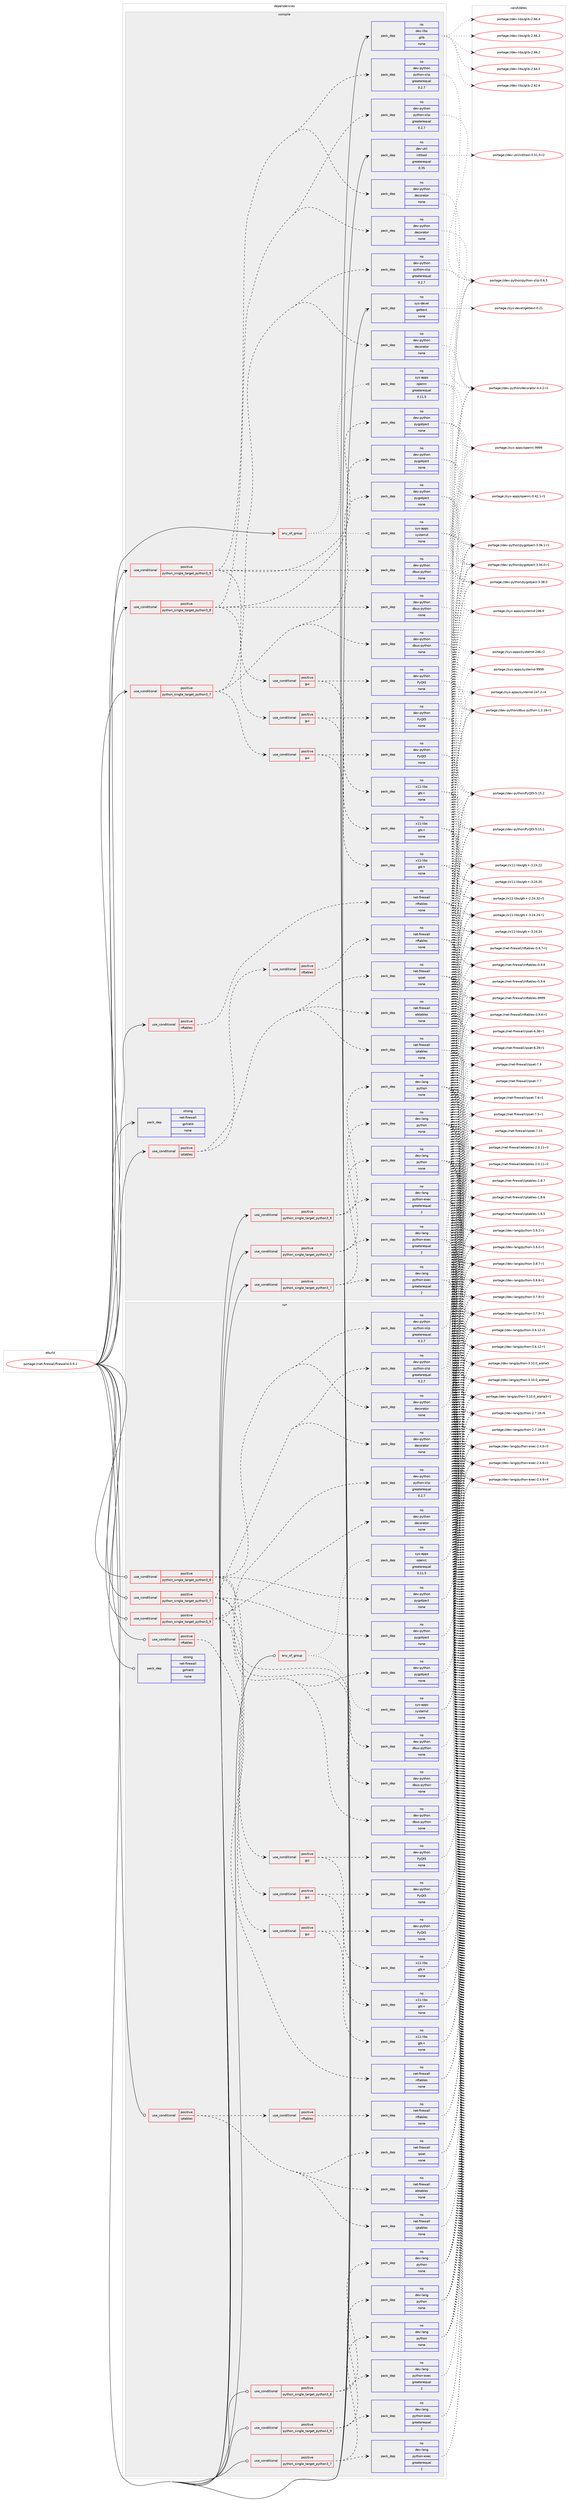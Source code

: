 digraph prolog {

# *************
# Graph options
# *************

newrank=true;
concentrate=true;
compound=true;
graph [rankdir=LR,fontname=Helvetica,fontsize=10,ranksep=1.5];#, ranksep=2.5, nodesep=0.2];
edge  [arrowhead=vee];
node  [fontname=Helvetica,fontsize=10];

# **********
# The ebuild
# **********

subgraph cluster_leftcol {
color=gray;
rank=same;
label=<<i>ebuild</i>>;
id [label="portage://net-firewall/firewalld-0.9.1", color=red, width=4, href="../net-firewall/firewalld-0.9.1.svg"];
}

# ****************
# The dependencies
# ****************

subgraph cluster_midcol {
color=gray;
label=<<i>dependencies</i>>;
subgraph cluster_compile {
fillcolor="#eeeeee";
style=filled;
label=<<i>compile</i>>;
subgraph any158 {
dependency18971 [label=<<TABLE BORDER="0" CELLBORDER="1" CELLSPACING="0" CELLPADDING="4"><TR><TD CELLPADDING="10">any_of_group</TD></TR></TABLE>>, shape=none, color=red];subgraph pack13034 {
dependency18972 [label=<<TABLE BORDER="0" CELLBORDER="1" CELLSPACING="0" CELLPADDING="4" WIDTH="220"><TR><TD ROWSPAN="6" CELLPADDING="30">pack_dep</TD></TR><TR><TD WIDTH="110">no</TD></TR><TR><TD>sys-apps</TD></TR><TR><TD>openrc</TD></TR><TR><TD>greaterequal</TD></TR><TR><TD>0.11.5</TD></TR></TABLE>>, shape=none, color=blue];
}
dependency18971:e -> dependency18972:w [weight=20,style="dotted",arrowhead="oinv"];
subgraph pack13035 {
dependency18973 [label=<<TABLE BORDER="0" CELLBORDER="1" CELLSPACING="0" CELLPADDING="4" WIDTH="220"><TR><TD ROWSPAN="6" CELLPADDING="30">pack_dep</TD></TR><TR><TD WIDTH="110">no</TD></TR><TR><TD>sys-apps</TD></TR><TR><TD>systemd</TD></TR><TR><TD>none</TD></TR><TR><TD></TD></TR></TABLE>>, shape=none, color=blue];
}
dependency18971:e -> dependency18973:w [weight=20,style="dotted",arrowhead="oinv"];
}
id:e -> dependency18971:w [weight=20,style="solid",arrowhead="vee"];
subgraph cond5754 {
dependency18974 [label=<<TABLE BORDER="0" CELLBORDER="1" CELLSPACING="0" CELLPADDING="4"><TR><TD ROWSPAN="3" CELLPADDING="10">use_conditional</TD></TR><TR><TD>positive</TD></TR><TR><TD>iptables</TD></TR></TABLE>>, shape=none, color=red];
subgraph pack13036 {
dependency18975 [label=<<TABLE BORDER="0" CELLBORDER="1" CELLSPACING="0" CELLPADDING="4" WIDTH="220"><TR><TD ROWSPAN="6" CELLPADDING="30">pack_dep</TD></TR><TR><TD WIDTH="110">no</TD></TR><TR><TD>net-firewall</TD></TR><TR><TD>iptables</TD></TR><TR><TD>none</TD></TR><TR><TD></TD></TR></TABLE>>, shape=none, color=blue];
}
dependency18974:e -> dependency18975:w [weight=20,style="dashed",arrowhead="vee"];
subgraph pack13037 {
dependency18976 [label=<<TABLE BORDER="0" CELLBORDER="1" CELLSPACING="0" CELLPADDING="4" WIDTH="220"><TR><TD ROWSPAN="6" CELLPADDING="30">pack_dep</TD></TR><TR><TD WIDTH="110">no</TD></TR><TR><TD>net-firewall</TD></TR><TR><TD>ebtables</TD></TR><TR><TD>none</TD></TR><TR><TD></TD></TR></TABLE>>, shape=none, color=blue];
}
dependency18974:e -> dependency18976:w [weight=20,style="dashed",arrowhead="vee"];
subgraph pack13038 {
dependency18977 [label=<<TABLE BORDER="0" CELLBORDER="1" CELLSPACING="0" CELLPADDING="4" WIDTH="220"><TR><TD ROWSPAN="6" CELLPADDING="30">pack_dep</TD></TR><TR><TD WIDTH="110">no</TD></TR><TR><TD>net-firewall</TD></TR><TR><TD>ipset</TD></TR><TR><TD>none</TD></TR><TR><TD></TD></TR></TABLE>>, shape=none, color=blue];
}
dependency18974:e -> dependency18977:w [weight=20,style="dashed",arrowhead="vee"];
subgraph cond5755 {
dependency18978 [label=<<TABLE BORDER="0" CELLBORDER="1" CELLSPACING="0" CELLPADDING="4"><TR><TD ROWSPAN="3" CELLPADDING="10">use_conditional</TD></TR><TR><TD>positive</TD></TR><TR><TD>nftables</TD></TR></TABLE>>, shape=none, color=red];
subgraph pack13039 {
dependency18979 [label=<<TABLE BORDER="0" CELLBORDER="1" CELLSPACING="0" CELLPADDING="4" WIDTH="220"><TR><TD ROWSPAN="6" CELLPADDING="30">pack_dep</TD></TR><TR><TD WIDTH="110">no</TD></TR><TR><TD>net-firewall</TD></TR><TR><TD>nftables</TD></TR><TR><TD>none</TD></TR><TR><TD></TD></TR></TABLE>>, shape=none, color=blue];
}
dependency18978:e -> dependency18979:w [weight=20,style="dashed",arrowhead="vee"];
}
dependency18974:e -> dependency18978:w [weight=20,style="dashed",arrowhead="vee"];
}
id:e -> dependency18974:w [weight=20,style="solid",arrowhead="vee"];
subgraph cond5756 {
dependency18980 [label=<<TABLE BORDER="0" CELLBORDER="1" CELLSPACING="0" CELLPADDING="4"><TR><TD ROWSPAN="3" CELLPADDING="10">use_conditional</TD></TR><TR><TD>positive</TD></TR><TR><TD>nftables</TD></TR></TABLE>>, shape=none, color=red];
subgraph pack13040 {
dependency18981 [label=<<TABLE BORDER="0" CELLBORDER="1" CELLSPACING="0" CELLPADDING="4" WIDTH="220"><TR><TD ROWSPAN="6" CELLPADDING="30">pack_dep</TD></TR><TR><TD WIDTH="110">no</TD></TR><TR><TD>net-firewall</TD></TR><TR><TD>nftables</TD></TR><TR><TD>none</TD></TR><TR><TD></TD></TR></TABLE>>, shape=none, color=blue];
}
dependency18980:e -> dependency18981:w [weight=20,style="dashed",arrowhead="vee"];
}
id:e -> dependency18980:w [weight=20,style="solid",arrowhead="vee"];
subgraph cond5757 {
dependency18982 [label=<<TABLE BORDER="0" CELLBORDER="1" CELLSPACING="0" CELLPADDING="4"><TR><TD ROWSPAN="3" CELLPADDING="10">use_conditional</TD></TR><TR><TD>positive</TD></TR><TR><TD>python_single_target_python3_7</TD></TR></TABLE>>, shape=none, color=red];
subgraph pack13041 {
dependency18983 [label=<<TABLE BORDER="0" CELLBORDER="1" CELLSPACING="0" CELLPADDING="4" WIDTH="220"><TR><TD ROWSPAN="6" CELLPADDING="30">pack_dep</TD></TR><TR><TD WIDTH="110">no</TD></TR><TR><TD>dev-lang</TD></TR><TR><TD>python</TD></TR><TR><TD>none</TD></TR><TR><TD></TD></TR></TABLE>>, shape=none, color=blue];
}
dependency18982:e -> dependency18983:w [weight=20,style="dashed",arrowhead="vee"];
subgraph pack13042 {
dependency18984 [label=<<TABLE BORDER="0" CELLBORDER="1" CELLSPACING="0" CELLPADDING="4" WIDTH="220"><TR><TD ROWSPAN="6" CELLPADDING="30">pack_dep</TD></TR><TR><TD WIDTH="110">no</TD></TR><TR><TD>dev-lang</TD></TR><TR><TD>python-exec</TD></TR><TR><TD>greaterequal</TD></TR><TR><TD>2</TD></TR></TABLE>>, shape=none, color=blue];
}
dependency18982:e -> dependency18984:w [weight=20,style="dashed",arrowhead="vee"];
}
id:e -> dependency18982:w [weight=20,style="solid",arrowhead="vee"];
subgraph cond5758 {
dependency18985 [label=<<TABLE BORDER="0" CELLBORDER="1" CELLSPACING="0" CELLPADDING="4"><TR><TD ROWSPAN="3" CELLPADDING="10">use_conditional</TD></TR><TR><TD>positive</TD></TR><TR><TD>python_single_target_python3_7</TD></TR></TABLE>>, shape=none, color=red];
subgraph pack13043 {
dependency18986 [label=<<TABLE BORDER="0" CELLBORDER="1" CELLSPACING="0" CELLPADDING="4" WIDTH="220"><TR><TD ROWSPAN="6" CELLPADDING="30">pack_dep</TD></TR><TR><TD WIDTH="110">no</TD></TR><TR><TD>dev-python</TD></TR><TR><TD>dbus-python</TD></TR><TR><TD>none</TD></TR><TR><TD></TD></TR></TABLE>>, shape=none, color=blue];
}
dependency18985:e -> dependency18986:w [weight=20,style="dashed",arrowhead="vee"];
subgraph pack13044 {
dependency18987 [label=<<TABLE BORDER="0" CELLBORDER="1" CELLSPACING="0" CELLPADDING="4" WIDTH="220"><TR><TD ROWSPAN="6" CELLPADDING="30">pack_dep</TD></TR><TR><TD WIDTH="110">no</TD></TR><TR><TD>dev-python</TD></TR><TR><TD>decorator</TD></TR><TR><TD>none</TD></TR><TR><TD></TD></TR></TABLE>>, shape=none, color=blue];
}
dependency18985:e -> dependency18987:w [weight=20,style="dashed",arrowhead="vee"];
subgraph pack13045 {
dependency18988 [label=<<TABLE BORDER="0" CELLBORDER="1" CELLSPACING="0" CELLPADDING="4" WIDTH="220"><TR><TD ROWSPAN="6" CELLPADDING="30">pack_dep</TD></TR><TR><TD WIDTH="110">no</TD></TR><TR><TD>dev-python</TD></TR><TR><TD>python-slip</TD></TR><TR><TD>greaterequal</TD></TR><TR><TD>0.2.7</TD></TR></TABLE>>, shape=none, color=blue];
}
dependency18985:e -> dependency18988:w [weight=20,style="dashed",arrowhead="vee"];
subgraph pack13046 {
dependency18989 [label=<<TABLE BORDER="0" CELLBORDER="1" CELLSPACING="0" CELLPADDING="4" WIDTH="220"><TR><TD ROWSPAN="6" CELLPADDING="30">pack_dep</TD></TR><TR><TD WIDTH="110">no</TD></TR><TR><TD>dev-python</TD></TR><TR><TD>pygobject</TD></TR><TR><TD>none</TD></TR><TR><TD></TD></TR></TABLE>>, shape=none, color=blue];
}
dependency18985:e -> dependency18989:w [weight=20,style="dashed",arrowhead="vee"];
subgraph cond5759 {
dependency18990 [label=<<TABLE BORDER="0" CELLBORDER="1" CELLSPACING="0" CELLPADDING="4"><TR><TD ROWSPAN="3" CELLPADDING="10">use_conditional</TD></TR><TR><TD>positive</TD></TR><TR><TD>gui</TD></TR></TABLE>>, shape=none, color=red];
subgraph pack13047 {
dependency18991 [label=<<TABLE BORDER="0" CELLBORDER="1" CELLSPACING="0" CELLPADDING="4" WIDTH="220"><TR><TD ROWSPAN="6" CELLPADDING="30">pack_dep</TD></TR><TR><TD WIDTH="110">no</TD></TR><TR><TD>x11-libs</TD></TR><TR><TD>gtk+</TD></TR><TR><TD>none</TD></TR><TR><TD></TD></TR></TABLE>>, shape=none, color=blue];
}
dependency18990:e -> dependency18991:w [weight=20,style="dashed",arrowhead="vee"];
subgraph pack13048 {
dependency18992 [label=<<TABLE BORDER="0" CELLBORDER="1" CELLSPACING="0" CELLPADDING="4" WIDTH="220"><TR><TD ROWSPAN="6" CELLPADDING="30">pack_dep</TD></TR><TR><TD WIDTH="110">no</TD></TR><TR><TD>dev-python</TD></TR><TR><TD>PyQt5</TD></TR><TR><TD>none</TD></TR><TR><TD></TD></TR></TABLE>>, shape=none, color=blue];
}
dependency18990:e -> dependency18992:w [weight=20,style="dashed",arrowhead="vee"];
}
dependency18985:e -> dependency18990:w [weight=20,style="dashed",arrowhead="vee"];
}
id:e -> dependency18985:w [weight=20,style="solid",arrowhead="vee"];
subgraph cond5760 {
dependency18993 [label=<<TABLE BORDER="0" CELLBORDER="1" CELLSPACING="0" CELLPADDING="4"><TR><TD ROWSPAN="3" CELLPADDING="10">use_conditional</TD></TR><TR><TD>positive</TD></TR><TR><TD>python_single_target_python3_8</TD></TR></TABLE>>, shape=none, color=red];
subgraph pack13049 {
dependency18994 [label=<<TABLE BORDER="0" CELLBORDER="1" CELLSPACING="0" CELLPADDING="4" WIDTH="220"><TR><TD ROWSPAN="6" CELLPADDING="30">pack_dep</TD></TR><TR><TD WIDTH="110">no</TD></TR><TR><TD>dev-lang</TD></TR><TR><TD>python</TD></TR><TR><TD>none</TD></TR><TR><TD></TD></TR></TABLE>>, shape=none, color=blue];
}
dependency18993:e -> dependency18994:w [weight=20,style="dashed",arrowhead="vee"];
subgraph pack13050 {
dependency18995 [label=<<TABLE BORDER="0" CELLBORDER="1" CELLSPACING="0" CELLPADDING="4" WIDTH="220"><TR><TD ROWSPAN="6" CELLPADDING="30">pack_dep</TD></TR><TR><TD WIDTH="110">no</TD></TR><TR><TD>dev-lang</TD></TR><TR><TD>python-exec</TD></TR><TR><TD>greaterequal</TD></TR><TR><TD>2</TD></TR></TABLE>>, shape=none, color=blue];
}
dependency18993:e -> dependency18995:w [weight=20,style="dashed",arrowhead="vee"];
}
id:e -> dependency18993:w [weight=20,style="solid",arrowhead="vee"];
subgraph cond5761 {
dependency18996 [label=<<TABLE BORDER="0" CELLBORDER="1" CELLSPACING="0" CELLPADDING="4"><TR><TD ROWSPAN="3" CELLPADDING="10">use_conditional</TD></TR><TR><TD>positive</TD></TR><TR><TD>python_single_target_python3_8</TD></TR></TABLE>>, shape=none, color=red];
subgraph pack13051 {
dependency18997 [label=<<TABLE BORDER="0" CELLBORDER="1" CELLSPACING="0" CELLPADDING="4" WIDTH="220"><TR><TD ROWSPAN="6" CELLPADDING="30">pack_dep</TD></TR><TR><TD WIDTH="110">no</TD></TR><TR><TD>dev-python</TD></TR><TR><TD>dbus-python</TD></TR><TR><TD>none</TD></TR><TR><TD></TD></TR></TABLE>>, shape=none, color=blue];
}
dependency18996:e -> dependency18997:w [weight=20,style="dashed",arrowhead="vee"];
subgraph pack13052 {
dependency18998 [label=<<TABLE BORDER="0" CELLBORDER="1" CELLSPACING="0" CELLPADDING="4" WIDTH="220"><TR><TD ROWSPAN="6" CELLPADDING="30">pack_dep</TD></TR><TR><TD WIDTH="110">no</TD></TR><TR><TD>dev-python</TD></TR><TR><TD>decorator</TD></TR><TR><TD>none</TD></TR><TR><TD></TD></TR></TABLE>>, shape=none, color=blue];
}
dependency18996:e -> dependency18998:w [weight=20,style="dashed",arrowhead="vee"];
subgraph pack13053 {
dependency18999 [label=<<TABLE BORDER="0" CELLBORDER="1" CELLSPACING="0" CELLPADDING="4" WIDTH="220"><TR><TD ROWSPAN="6" CELLPADDING="30">pack_dep</TD></TR><TR><TD WIDTH="110">no</TD></TR><TR><TD>dev-python</TD></TR><TR><TD>python-slip</TD></TR><TR><TD>greaterequal</TD></TR><TR><TD>0.2.7</TD></TR></TABLE>>, shape=none, color=blue];
}
dependency18996:e -> dependency18999:w [weight=20,style="dashed",arrowhead="vee"];
subgraph pack13054 {
dependency19000 [label=<<TABLE BORDER="0" CELLBORDER="1" CELLSPACING="0" CELLPADDING="4" WIDTH="220"><TR><TD ROWSPAN="6" CELLPADDING="30">pack_dep</TD></TR><TR><TD WIDTH="110">no</TD></TR><TR><TD>dev-python</TD></TR><TR><TD>pygobject</TD></TR><TR><TD>none</TD></TR><TR><TD></TD></TR></TABLE>>, shape=none, color=blue];
}
dependency18996:e -> dependency19000:w [weight=20,style="dashed",arrowhead="vee"];
subgraph cond5762 {
dependency19001 [label=<<TABLE BORDER="0" CELLBORDER="1" CELLSPACING="0" CELLPADDING="4"><TR><TD ROWSPAN="3" CELLPADDING="10">use_conditional</TD></TR><TR><TD>positive</TD></TR><TR><TD>gui</TD></TR></TABLE>>, shape=none, color=red];
subgraph pack13055 {
dependency19002 [label=<<TABLE BORDER="0" CELLBORDER="1" CELLSPACING="0" CELLPADDING="4" WIDTH="220"><TR><TD ROWSPAN="6" CELLPADDING="30">pack_dep</TD></TR><TR><TD WIDTH="110">no</TD></TR><TR><TD>x11-libs</TD></TR><TR><TD>gtk+</TD></TR><TR><TD>none</TD></TR><TR><TD></TD></TR></TABLE>>, shape=none, color=blue];
}
dependency19001:e -> dependency19002:w [weight=20,style="dashed",arrowhead="vee"];
subgraph pack13056 {
dependency19003 [label=<<TABLE BORDER="0" CELLBORDER="1" CELLSPACING="0" CELLPADDING="4" WIDTH="220"><TR><TD ROWSPAN="6" CELLPADDING="30">pack_dep</TD></TR><TR><TD WIDTH="110">no</TD></TR><TR><TD>dev-python</TD></TR><TR><TD>PyQt5</TD></TR><TR><TD>none</TD></TR><TR><TD></TD></TR></TABLE>>, shape=none, color=blue];
}
dependency19001:e -> dependency19003:w [weight=20,style="dashed",arrowhead="vee"];
}
dependency18996:e -> dependency19001:w [weight=20,style="dashed",arrowhead="vee"];
}
id:e -> dependency18996:w [weight=20,style="solid",arrowhead="vee"];
subgraph cond5763 {
dependency19004 [label=<<TABLE BORDER="0" CELLBORDER="1" CELLSPACING="0" CELLPADDING="4"><TR><TD ROWSPAN="3" CELLPADDING="10">use_conditional</TD></TR><TR><TD>positive</TD></TR><TR><TD>python_single_target_python3_9</TD></TR></TABLE>>, shape=none, color=red];
subgraph pack13057 {
dependency19005 [label=<<TABLE BORDER="0" CELLBORDER="1" CELLSPACING="0" CELLPADDING="4" WIDTH="220"><TR><TD ROWSPAN="6" CELLPADDING="30">pack_dep</TD></TR><TR><TD WIDTH="110">no</TD></TR><TR><TD>dev-lang</TD></TR><TR><TD>python</TD></TR><TR><TD>none</TD></TR><TR><TD></TD></TR></TABLE>>, shape=none, color=blue];
}
dependency19004:e -> dependency19005:w [weight=20,style="dashed",arrowhead="vee"];
subgraph pack13058 {
dependency19006 [label=<<TABLE BORDER="0" CELLBORDER="1" CELLSPACING="0" CELLPADDING="4" WIDTH="220"><TR><TD ROWSPAN="6" CELLPADDING="30">pack_dep</TD></TR><TR><TD WIDTH="110">no</TD></TR><TR><TD>dev-lang</TD></TR><TR><TD>python-exec</TD></TR><TR><TD>greaterequal</TD></TR><TR><TD>2</TD></TR></TABLE>>, shape=none, color=blue];
}
dependency19004:e -> dependency19006:w [weight=20,style="dashed",arrowhead="vee"];
}
id:e -> dependency19004:w [weight=20,style="solid",arrowhead="vee"];
subgraph cond5764 {
dependency19007 [label=<<TABLE BORDER="0" CELLBORDER="1" CELLSPACING="0" CELLPADDING="4"><TR><TD ROWSPAN="3" CELLPADDING="10">use_conditional</TD></TR><TR><TD>positive</TD></TR><TR><TD>python_single_target_python3_9</TD></TR></TABLE>>, shape=none, color=red];
subgraph pack13059 {
dependency19008 [label=<<TABLE BORDER="0" CELLBORDER="1" CELLSPACING="0" CELLPADDING="4" WIDTH="220"><TR><TD ROWSPAN="6" CELLPADDING="30">pack_dep</TD></TR><TR><TD WIDTH="110">no</TD></TR><TR><TD>dev-python</TD></TR><TR><TD>dbus-python</TD></TR><TR><TD>none</TD></TR><TR><TD></TD></TR></TABLE>>, shape=none, color=blue];
}
dependency19007:e -> dependency19008:w [weight=20,style="dashed",arrowhead="vee"];
subgraph pack13060 {
dependency19009 [label=<<TABLE BORDER="0" CELLBORDER="1" CELLSPACING="0" CELLPADDING="4" WIDTH="220"><TR><TD ROWSPAN="6" CELLPADDING="30">pack_dep</TD></TR><TR><TD WIDTH="110">no</TD></TR><TR><TD>dev-python</TD></TR><TR><TD>decorator</TD></TR><TR><TD>none</TD></TR><TR><TD></TD></TR></TABLE>>, shape=none, color=blue];
}
dependency19007:e -> dependency19009:w [weight=20,style="dashed",arrowhead="vee"];
subgraph pack13061 {
dependency19010 [label=<<TABLE BORDER="0" CELLBORDER="1" CELLSPACING="0" CELLPADDING="4" WIDTH="220"><TR><TD ROWSPAN="6" CELLPADDING="30">pack_dep</TD></TR><TR><TD WIDTH="110">no</TD></TR><TR><TD>dev-python</TD></TR><TR><TD>python-slip</TD></TR><TR><TD>greaterequal</TD></TR><TR><TD>0.2.7</TD></TR></TABLE>>, shape=none, color=blue];
}
dependency19007:e -> dependency19010:w [weight=20,style="dashed",arrowhead="vee"];
subgraph pack13062 {
dependency19011 [label=<<TABLE BORDER="0" CELLBORDER="1" CELLSPACING="0" CELLPADDING="4" WIDTH="220"><TR><TD ROWSPAN="6" CELLPADDING="30">pack_dep</TD></TR><TR><TD WIDTH="110">no</TD></TR><TR><TD>dev-python</TD></TR><TR><TD>pygobject</TD></TR><TR><TD>none</TD></TR><TR><TD></TD></TR></TABLE>>, shape=none, color=blue];
}
dependency19007:e -> dependency19011:w [weight=20,style="dashed",arrowhead="vee"];
subgraph cond5765 {
dependency19012 [label=<<TABLE BORDER="0" CELLBORDER="1" CELLSPACING="0" CELLPADDING="4"><TR><TD ROWSPAN="3" CELLPADDING="10">use_conditional</TD></TR><TR><TD>positive</TD></TR><TR><TD>gui</TD></TR></TABLE>>, shape=none, color=red];
subgraph pack13063 {
dependency19013 [label=<<TABLE BORDER="0" CELLBORDER="1" CELLSPACING="0" CELLPADDING="4" WIDTH="220"><TR><TD ROWSPAN="6" CELLPADDING="30">pack_dep</TD></TR><TR><TD WIDTH="110">no</TD></TR><TR><TD>x11-libs</TD></TR><TR><TD>gtk+</TD></TR><TR><TD>none</TD></TR><TR><TD></TD></TR></TABLE>>, shape=none, color=blue];
}
dependency19012:e -> dependency19013:w [weight=20,style="dashed",arrowhead="vee"];
subgraph pack13064 {
dependency19014 [label=<<TABLE BORDER="0" CELLBORDER="1" CELLSPACING="0" CELLPADDING="4" WIDTH="220"><TR><TD ROWSPAN="6" CELLPADDING="30">pack_dep</TD></TR><TR><TD WIDTH="110">no</TD></TR><TR><TD>dev-python</TD></TR><TR><TD>PyQt5</TD></TR><TR><TD>none</TD></TR><TR><TD></TD></TR></TABLE>>, shape=none, color=blue];
}
dependency19012:e -> dependency19014:w [weight=20,style="dashed",arrowhead="vee"];
}
dependency19007:e -> dependency19012:w [weight=20,style="dashed",arrowhead="vee"];
}
id:e -> dependency19007:w [weight=20,style="solid",arrowhead="vee"];
subgraph pack13065 {
dependency19015 [label=<<TABLE BORDER="0" CELLBORDER="1" CELLSPACING="0" CELLPADDING="4" WIDTH="220"><TR><TD ROWSPAN="6" CELLPADDING="30">pack_dep</TD></TR><TR><TD WIDTH="110">no</TD></TR><TR><TD>dev-libs</TD></TR><TR><TD>glib</TD></TR><TR><TD>none</TD></TR><TR><TD></TD></TR></TABLE>>, shape=none, color=blue];
}
id:e -> dependency19015:w [weight=20,style="solid",arrowhead="vee"];
subgraph pack13066 {
dependency19016 [label=<<TABLE BORDER="0" CELLBORDER="1" CELLSPACING="0" CELLPADDING="4" WIDTH="220"><TR><TD ROWSPAN="6" CELLPADDING="30">pack_dep</TD></TR><TR><TD WIDTH="110">no</TD></TR><TR><TD>dev-util</TD></TR><TR><TD>intltool</TD></TR><TR><TD>greaterequal</TD></TR><TR><TD>0.35</TD></TR></TABLE>>, shape=none, color=blue];
}
id:e -> dependency19016:w [weight=20,style="solid",arrowhead="vee"];
subgraph pack13067 {
dependency19017 [label=<<TABLE BORDER="0" CELLBORDER="1" CELLSPACING="0" CELLPADDING="4" WIDTH="220"><TR><TD ROWSPAN="6" CELLPADDING="30">pack_dep</TD></TR><TR><TD WIDTH="110">no</TD></TR><TR><TD>sys-devel</TD></TR><TR><TD>gettext</TD></TR><TR><TD>none</TD></TR><TR><TD></TD></TR></TABLE>>, shape=none, color=blue];
}
id:e -> dependency19017:w [weight=20,style="solid",arrowhead="vee"];
subgraph pack13068 {
dependency19018 [label=<<TABLE BORDER="0" CELLBORDER="1" CELLSPACING="0" CELLPADDING="4" WIDTH="220"><TR><TD ROWSPAN="6" CELLPADDING="30">pack_dep</TD></TR><TR><TD WIDTH="110">strong</TD></TR><TR><TD>net-firewall</TD></TR><TR><TD>gshield</TD></TR><TR><TD>none</TD></TR><TR><TD></TD></TR></TABLE>>, shape=none, color=blue];
}
id:e -> dependency19018:w [weight=20,style="solid",arrowhead="vee"];
}
subgraph cluster_compileandrun {
fillcolor="#eeeeee";
style=filled;
label=<<i>compile and run</i>>;
}
subgraph cluster_run {
fillcolor="#eeeeee";
style=filled;
label=<<i>run</i>>;
subgraph any159 {
dependency19019 [label=<<TABLE BORDER="0" CELLBORDER="1" CELLSPACING="0" CELLPADDING="4"><TR><TD CELLPADDING="10">any_of_group</TD></TR></TABLE>>, shape=none, color=red];subgraph pack13069 {
dependency19020 [label=<<TABLE BORDER="0" CELLBORDER="1" CELLSPACING="0" CELLPADDING="4" WIDTH="220"><TR><TD ROWSPAN="6" CELLPADDING="30">pack_dep</TD></TR><TR><TD WIDTH="110">no</TD></TR><TR><TD>sys-apps</TD></TR><TR><TD>openrc</TD></TR><TR><TD>greaterequal</TD></TR><TR><TD>0.11.5</TD></TR></TABLE>>, shape=none, color=blue];
}
dependency19019:e -> dependency19020:w [weight=20,style="dotted",arrowhead="oinv"];
subgraph pack13070 {
dependency19021 [label=<<TABLE BORDER="0" CELLBORDER="1" CELLSPACING="0" CELLPADDING="4" WIDTH="220"><TR><TD ROWSPAN="6" CELLPADDING="30">pack_dep</TD></TR><TR><TD WIDTH="110">no</TD></TR><TR><TD>sys-apps</TD></TR><TR><TD>systemd</TD></TR><TR><TD>none</TD></TR><TR><TD></TD></TR></TABLE>>, shape=none, color=blue];
}
dependency19019:e -> dependency19021:w [weight=20,style="dotted",arrowhead="oinv"];
}
id:e -> dependency19019:w [weight=20,style="solid",arrowhead="odot"];
subgraph cond5766 {
dependency19022 [label=<<TABLE BORDER="0" CELLBORDER="1" CELLSPACING="0" CELLPADDING="4"><TR><TD ROWSPAN="3" CELLPADDING="10">use_conditional</TD></TR><TR><TD>positive</TD></TR><TR><TD>iptables</TD></TR></TABLE>>, shape=none, color=red];
subgraph pack13071 {
dependency19023 [label=<<TABLE BORDER="0" CELLBORDER="1" CELLSPACING="0" CELLPADDING="4" WIDTH="220"><TR><TD ROWSPAN="6" CELLPADDING="30">pack_dep</TD></TR><TR><TD WIDTH="110">no</TD></TR><TR><TD>net-firewall</TD></TR><TR><TD>iptables</TD></TR><TR><TD>none</TD></TR><TR><TD></TD></TR></TABLE>>, shape=none, color=blue];
}
dependency19022:e -> dependency19023:w [weight=20,style="dashed",arrowhead="vee"];
subgraph pack13072 {
dependency19024 [label=<<TABLE BORDER="0" CELLBORDER="1" CELLSPACING="0" CELLPADDING="4" WIDTH="220"><TR><TD ROWSPAN="6" CELLPADDING="30">pack_dep</TD></TR><TR><TD WIDTH="110">no</TD></TR><TR><TD>net-firewall</TD></TR><TR><TD>ebtables</TD></TR><TR><TD>none</TD></TR><TR><TD></TD></TR></TABLE>>, shape=none, color=blue];
}
dependency19022:e -> dependency19024:w [weight=20,style="dashed",arrowhead="vee"];
subgraph pack13073 {
dependency19025 [label=<<TABLE BORDER="0" CELLBORDER="1" CELLSPACING="0" CELLPADDING="4" WIDTH="220"><TR><TD ROWSPAN="6" CELLPADDING="30">pack_dep</TD></TR><TR><TD WIDTH="110">no</TD></TR><TR><TD>net-firewall</TD></TR><TR><TD>ipset</TD></TR><TR><TD>none</TD></TR><TR><TD></TD></TR></TABLE>>, shape=none, color=blue];
}
dependency19022:e -> dependency19025:w [weight=20,style="dashed",arrowhead="vee"];
subgraph cond5767 {
dependency19026 [label=<<TABLE BORDER="0" CELLBORDER="1" CELLSPACING="0" CELLPADDING="4"><TR><TD ROWSPAN="3" CELLPADDING="10">use_conditional</TD></TR><TR><TD>positive</TD></TR><TR><TD>nftables</TD></TR></TABLE>>, shape=none, color=red];
subgraph pack13074 {
dependency19027 [label=<<TABLE BORDER="0" CELLBORDER="1" CELLSPACING="0" CELLPADDING="4" WIDTH="220"><TR><TD ROWSPAN="6" CELLPADDING="30">pack_dep</TD></TR><TR><TD WIDTH="110">no</TD></TR><TR><TD>net-firewall</TD></TR><TR><TD>nftables</TD></TR><TR><TD>none</TD></TR><TR><TD></TD></TR></TABLE>>, shape=none, color=blue];
}
dependency19026:e -> dependency19027:w [weight=20,style="dashed",arrowhead="vee"];
}
dependency19022:e -> dependency19026:w [weight=20,style="dashed",arrowhead="vee"];
}
id:e -> dependency19022:w [weight=20,style="solid",arrowhead="odot"];
subgraph cond5768 {
dependency19028 [label=<<TABLE BORDER="0" CELLBORDER="1" CELLSPACING="0" CELLPADDING="4"><TR><TD ROWSPAN="3" CELLPADDING="10">use_conditional</TD></TR><TR><TD>positive</TD></TR><TR><TD>nftables</TD></TR></TABLE>>, shape=none, color=red];
subgraph pack13075 {
dependency19029 [label=<<TABLE BORDER="0" CELLBORDER="1" CELLSPACING="0" CELLPADDING="4" WIDTH="220"><TR><TD ROWSPAN="6" CELLPADDING="30">pack_dep</TD></TR><TR><TD WIDTH="110">no</TD></TR><TR><TD>net-firewall</TD></TR><TR><TD>nftables</TD></TR><TR><TD>none</TD></TR><TR><TD></TD></TR></TABLE>>, shape=none, color=blue];
}
dependency19028:e -> dependency19029:w [weight=20,style="dashed",arrowhead="vee"];
}
id:e -> dependency19028:w [weight=20,style="solid",arrowhead="odot"];
subgraph cond5769 {
dependency19030 [label=<<TABLE BORDER="0" CELLBORDER="1" CELLSPACING="0" CELLPADDING="4"><TR><TD ROWSPAN="3" CELLPADDING="10">use_conditional</TD></TR><TR><TD>positive</TD></TR><TR><TD>python_single_target_python3_7</TD></TR></TABLE>>, shape=none, color=red];
subgraph pack13076 {
dependency19031 [label=<<TABLE BORDER="0" CELLBORDER="1" CELLSPACING="0" CELLPADDING="4" WIDTH="220"><TR><TD ROWSPAN="6" CELLPADDING="30">pack_dep</TD></TR><TR><TD WIDTH="110">no</TD></TR><TR><TD>dev-lang</TD></TR><TR><TD>python</TD></TR><TR><TD>none</TD></TR><TR><TD></TD></TR></TABLE>>, shape=none, color=blue];
}
dependency19030:e -> dependency19031:w [weight=20,style="dashed",arrowhead="vee"];
subgraph pack13077 {
dependency19032 [label=<<TABLE BORDER="0" CELLBORDER="1" CELLSPACING="0" CELLPADDING="4" WIDTH="220"><TR><TD ROWSPAN="6" CELLPADDING="30">pack_dep</TD></TR><TR><TD WIDTH="110">no</TD></TR><TR><TD>dev-lang</TD></TR><TR><TD>python-exec</TD></TR><TR><TD>greaterequal</TD></TR><TR><TD>2</TD></TR></TABLE>>, shape=none, color=blue];
}
dependency19030:e -> dependency19032:w [weight=20,style="dashed",arrowhead="vee"];
}
id:e -> dependency19030:w [weight=20,style="solid",arrowhead="odot"];
subgraph cond5770 {
dependency19033 [label=<<TABLE BORDER="0" CELLBORDER="1" CELLSPACING="0" CELLPADDING="4"><TR><TD ROWSPAN="3" CELLPADDING="10">use_conditional</TD></TR><TR><TD>positive</TD></TR><TR><TD>python_single_target_python3_7</TD></TR></TABLE>>, shape=none, color=red];
subgraph pack13078 {
dependency19034 [label=<<TABLE BORDER="0" CELLBORDER="1" CELLSPACING="0" CELLPADDING="4" WIDTH="220"><TR><TD ROWSPAN="6" CELLPADDING="30">pack_dep</TD></TR><TR><TD WIDTH="110">no</TD></TR><TR><TD>dev-python</TD></TR><TR><TD>dbus-python</TD></TR><TR><TD>none</TD></TR><TR><TD></TD></TR></TABLE>>, shape=none, color=blue];
}
dependency19033:e -> dependency19034:w [weight=20,style="dashed",arrowhead="vee"];
subgraph pack13079 {
dependency19035 [label=<<TABLE BORDER="0" CELLBORDER="1" CELLSPACING="0" CELLPADDING="4" WIDTH="220"><TR><TD ROWSPAN="6" CELLPADDING="30">pack_dep</TD></TR><TR><TD WIDTH="110">no</TD></TR><TR><TD>dev-python</TD></TR><TR><TD>decorator</TD></TR><TR><TD>none</TD></TR><TR><TD></TD></TR></TABLE>>, shape=none, color=blue];
}
dependency19033:e -> dependency19035:w [weight=20,style="dashed",arrowhead="vee"];
subgraph pack13080 {
dependency19036 [label=<<TABLE BORDER="0" CELLBORDER="1" CELLSPACING="0" CELLPADDING="4" WIDTH="220"><TR><TD ROWSPAN="6" CELLPADDING="30">pack_dep</TD></TR><TR><TD WIDTH="110">no</TD></TR><TR><TD>dev-python</TD></TR><TR><TD>python-slip</TD></TR><TR><TD>greaterequal</TD></TR><TR><TD>0.2.7</TD></TR></TABLE>>, shape=none, color=blue];
}
dependency19033:e -> dependency19036:w [weight=20,style="dashed",arrowhead="vee"];
subgraph pack13081 {
dependency19037 [label=<<TABLE BORDER="0" CELLBORDER="1" CELLSPACING="0" CELLPADDING="4" WIDTH="220"><TR><TD ROWSPAN="6" CELLPADDING="30">pack_dep</TD></TR><TR><TD WIDTH="110">no</TD></TR><TR><TD>dev-python</TD></TR><TR><TD>pygobject</TD></TR><TR><TD>none</TD></TR><TR><TD></TD></TR></TABLE>>, shape=none, color=blue];
}
dependency19033:e -> dependency19037:w [weight=20,style="dashed",arrowhead="vee"];
subgraph cond5771 {
dependency19038 [label=<<TABLE BORDER="0" CELLBORDER="1" CELLSPACING="0" CELLPADDING="4"><TR><TD ROWSPAN="3" CELLPADDING="10">use_conditional</TD></TR><TR><TD>positive</TD></TR><TR><TD>gui</TD></TR></TABLE>>, shape=none, color=red];
subgraph pack13082 {
dependency19039 [label=<<TABLE BORDER="0" CELLBORDER="1" CELLSPACING="0" CELLPADDING="4" WIDTH="220"><TR><TD ROWSPAN="6" CELLPADDING="30">pack_dep</TD></TR><TR><TD WIDTH="110">no</TD></TR><TR><TD>x11-libs</TD></TR><TR><TD>gtk+</TD></TR><TR><TD>none</TD></TR><TR><TD></TD></TR></TABLE>>, shape=none, color=blue];
}
dependency19038:e -> dependency19039:w [weight=20,style="dashed",arrowhead="vee"];
subgraph pack13083 {
dependency19040 [label=<<TABLE BORDER="0" CELLBORDER="1" CELLSPACING="0" CELLPADDING="4" WIDTH="220"><TR><TD ROWSPAN="6" CELLPADDING="30">pack_dep</TD></TR><TR><TD WIDTH="110">no</TD></TR><TR><TD>dev-python</TD></TR><TR><TD>PyQt5</TD></TR><TR><TD>none</TD></TR><TR><TD></TD></TR></TABLE>>, shape=none, color=blue];
}
dependency19038:e -> dependency19040:w [weight=20,style="dashed",arrowhead="vee"];
}
dependency19033:e -> dependency19038:w [weight=20,style="dashed",arrowhead="vee"];
}
id:e -> dependency19033:w [weight=20,style="solid",arrowhead="odot"];
subgraph cond5772 {
dependency19041 [label=<<TABLE BORDER="0" CELLBORDER="1" CELLSPACING="0" CELLPADDING="4"><TR><TD ROWSPAN="3" CELLPADDING="10">use_conditional</TD></TR><TR><TD>positive</TD></TR><TR><TD>python_single_target_python3_8</TD></TR></TABLE>>, shape=none, color=red];
subgraph pack13084 {
dependency19042 [label=<<TABLE BORDER="0" CELLBORDER="1" CELLSPACING="0" CELLPADDING="4" WIDTH="220"><TR><TD ROWSPAN="6" CELLPADDING="30">pack_dep</TD></TR><TR><TD WIDTH="110">no</TD></TR><TR><TD>dev-lang</TD></TR><TR><TD>python</TD></TR><TR><TD>none</TD></TR><TR><TD></TD></TR></TABLE>>, shape=none, color=blue];
}
dependency19041:e -> dependency19042:w [weight=20,style="dashed",arrowhead="vee"];
subgraph pack13085 {
dependency19043 [label=<<TABLE BORDER="0" CELLBORDER="1" CELLSPACING="0" CELLPADDING="4" WIDTH="220"><TR><TD ROWSPAN="6" CELLPADDING="30">pack_dep</TD></TR><TR><TD WIDTH="110">no</TD></TR><TR><TD>dev-lang</TD></TR><TR><TD>python-exec</TD></TR><TR><TD>greaterequal</TD></TR><TR><TD>2</TD></TR></TABLE>>, shape=none, color=blue];
}
dependency19041:e -> dependency19043:w [weight=20,style="dashed",arrowhead="vee"];
}
id:e -> dependency19041:w [weight=20,style="solid",arrowhead="odot"];
subgraph cond5773 {
dependency19044 [label=<<TABLE BORDER="0" CELLBORDER="1" CELLSPACING="0" CELLPADDING="4"><TR><TD ROWSPAN="3" CELLPADDING="10">use_conditional</TD></TR><TR><TD>positive</TD></TR><TR><TD>python_single_target_python3_8</TD></TR></TABLE>>, shape=none, color=red];
subgraph pack13086 {
dependency19045 [label=<<TABLE BORDER="0" CELLBORDER="1" CELLSPACING="0" CELLPADDING="4" WIDTH="220"><TR><TD ROWSPAN="6" CELLPADDING="30">pack_dep</TD></TR><TR><TD WIDTH="110">no</TD></TR><TR><TD>dev-python</TD></TR><TR><TD>dbus-python</TD></TR><TR><TD>none</TD></TR><TR><TD></TD></TR></TABLE>>, shape=none, color=blue];
}
dependency19044:e -> dependency19045:w [weight=20,style="dashed",arrowhead="vee"];
subgraph pack13087 {
dependency19046 [label=<<TABLE BORDER="0" CELLBORDER="1" CELLSPACING="0" CELLPADDING="4" WIDTH="220"><TR><TD ROWSPAN="6" CELLPADDING="30">pack_dep</TD></TR><TR><TD WIDTH="110">no</TD></TR><TR><TD>dev-python</TD></TR><TR><TD>decorator</TD></TR><TR><TD>none</TD></TR><TR><TD></TD></TR></TABLE>>, shape=none, color=blue];
}
dependency19044:e -> dependency19046:w [weight=20,style="dashed",arrowhead="vee"];
subgraph pack13088 {
dependency19047 [label=<<TABLE BORDER="0" CELLBORDER="1" CELLSPACING="0" CELLPADDING="4" WIDTH="220"><TR><TD ROWSPAN="6" CELLPADDING="30">pack_dep</TD></TR><TR><TD WIDTH="110">no</TD></TR><TR><TD>dev-python</TD></TR><TR><TD>python-slip</TD></TR><TR><TD>greaterequal</TD></TR><TR><TD>0.2.7</TD></TR></TABLE>>, shape=none, color=blue];
}
dependency19044:e -> dependency19047:w [weight=20,style="dashed",arrowhead="vee"];
subgraph pack13089 {
dependency19048 [label=<<TABLE BORDER="0" CELLBORDER="1" CELLSPACING="0" CELLPADDING="4" WIDTH="220"><TR><TD ROWSPAN="6" CELLPADDING="30">pack_dep</TD></TR><TR><TD WIDTH="110">no</TD></TR><TR><TD>dev-python</TD></TR><TR><TD>pygobject</TD></TR><TR><TD>none</TD></TR><TR><TD></TD></TR></TABLE>>, shape=none, color=blue];
}
dependency19044:e -> dependency19048:w [weight=20,style="dashed",arrowhead="vee"];
subgraph cond5774 {
dependency19049 [label=<<TABLE BORDER="0" CELLBORDER="1" CELLSPACING="0" CELLPADDING="4"><TR><TD ROWSPAN="3" CELLPADDING="10">use_conditional</TD></TR><TR><TD>positive</TD></TR><TR><TD>gui</TD></TR></TABLE>>, shape=none, color=red];
subgraph pack13090 {
dependency19050 [label=<<TABLE BORDER="0" CELLBORDER="1" CELLSPACING="0" CELLPADDING="4" WIDTH="220"><TR><TD ROWSPAN="6" CELLPADDING="30">pack_dep</TD></TR><TR><TD WIDTH="110">no</TD></TR><TR><TD>x11-libs</TD></TR><TR><TD>gtk+</TD></TR><TR><TD>none</TD></TR><TR><TD></TD></TR></TABLE>>, shape=none, color=blue];
}
dependency19049:e -> dependency19050:w [weight=20,style="dashed",arrowhead="vee"];
subgraph pack13091 {
dependency19051 [label=<<TABLE BORDER="0" CELLBORDER="1" CELLSPACING="0" CELLPADDING="4" WIDTH="220"><TR><TD ROWSPAN="6" CELLPADDING="30">pack_dep</TD></TR><TR><TD WIDTH="110">no</TD></TR><TR><TD>dev-python</TD></TR><TR><TD>PyQt5</TD></TR><TR><TD>none</TD></TR><TR><TD></TD></TR></TABLE>>, shape=none, color=blue];
}
dependency19049:e -> dependency19051:w [weight=20,style="dashed",arrowhead="vee"];
}
dependency19044:e -> dependency19049:w [weight=20,style="dashed",arrowhead="vee"];
}
id:e -> dependency19044:w [weight=20,style="solid",arrowhead="odot"];
subgraph cond5775 {
dependency19052 [label=<<TABLE BORDER="0" CELLBORDER="1" CELLSPACING="0" CELLPADDING="4"><TR><TD ROWSPAN="3" CELLPADDING="10">use_conditional</TD></TR><TR><TD>positive</TD></TR><TR><TD>python_single_target_python3_9</TD></TR></TABLE>>, shape=none, color=red];
subgraph pack13092 {
dependency19053 [label=<<TABLE BORDER="0" CELLBORDER="1" CELLSPACING="0" CELLPADDING="4" WIDTH="220"><TR><TD ROWSPAN="6" CELLPADDING="30">pack_dep</TD></TR><TR><TD WIDTH="110">no</TD></TR><TR><TD>dev-lang</TD></TR><TR><TD>python</TD></TR><TR><TD>none</TD></TR><TR><TD></TD></TR></TABLE>>, shape=none, color=blue];
}
dependency19052:e -> dependency19053:w [weight=20,style="dashed",arrowhead="vee"];
subgraph pack13093 {
dependency19054 [label=<<TABLE BORDER="0" CELLBORDER="1" CELLSPACING="0" CELLPADDING="4" WIDTH="220"><TR><TD ROWSPAN="6" CELLPADDING="30">pack_dep</TD></TR><TR><TD WIDTH="110">no</TD></TR><TR><TD>dev-lang</TD></TR><TR><TD>python-exec</TD></TR><TR><TD>greaterequal</TD></TR><TR><TD>2</TD></TR></TABLE>>, shape=none, color=blue];
}
dependency19052:e -> dependency19054:w [weight=20,style="dashed",arrowhead="vee"];
}
id:e -> dependency19052:w [weight=20,style="solid",arrowhead="odot"];
subgraph cond5776 {
dependency19055 [label=<<TABLE BORDER="0" CELLBORDER="1" CELLSPACING="0" CELLPADDING="4"><TR><TD ROWSPAN="3" CELLPADDING="10">use_conditional</TD></TR><TR><TD>positive</TD></TR><TR><TD>python_single_target_python3_9</TD></TR></TABLE>>, shape=none, color=red];
subgraph pack13094 {
dependency19056 [label=<<TABLE BORDER="0" CELLBORDER="1" CELLSPACING="0" CELLPADDING="4" WIDTH="220"><TR><TD ROWSPAN="6" CELLPADDING="30">pack_dep</TD></TR><TR><TD WIDTH="110">no</TD></TR><TR><TD>dev-python</TD></TR><TR><TD>dbus-python</TD></TR><TR><TD>none</TD></TR><TR><TD></TD></TR></TABLE>>, shape=none, color=blue];
}
dependency19055:e -> dependency19056:w [weight=20,style="dashed",arrowhead="vee"];
subgraph pack13095 {
dependency19057 [label=<<TABLE BORDER="0" CELLBORDER="1" CELLSPACING="0" CELLPADDING="4" WIDTH="220"><TR><TD ROWSPAN="6" CELLPADDING="30">pack_dep</TD></TR><TR><TD WIDTH="110">no</TD></TR><TR><TD>dev-python</TD></TR><TR><TD>decorator</TD></TR><TR><TD>none</TD></TR><TR><TD></TD></TR></TABLE>>, shape=none, color=blue];
}
dependency19055:e -> dependency19057:w [weight=20,style="dashed",arrowhead="vee"];
subgraph pack13096 {
dependency19058 [label=<<TABLE BORDER="0" CELLBORDER="1" CELLSPACING="0" CELLPADDING="4" WIDTH="220"><TR><TD ROWSPAN="6" CELLPADDING="30">pack_dep</TD></TR><TR><TD WIDTH="110">no</TD></TR><TR><TD>dev-python</TD></TR><TR><TD>python-slip</TD></TR><TR><TD>greaterequal</TD></TR><TR><TD>0.2.7</TD></TR></TABLE>>, shape=none, color=blue];
}
dependency19055:e -> dependency19058:w [weight=20,style="dashed",arrowhead="vee"];
subgraph pack13097 {
dependency19059 [label=<<TABLE BORDER="0" CELLBORDER="1" CELLSPACING="0" CELLPADDING="4" WIDTH="220"><TR><TD ROWSPAN="6" CELLPADDING="30">pack_dep</TD></TR><TR><TD WIDTH="110">no</TD></TR><TR><TD>dev-python</TD></TR><TR><TD>pygobject</TD></TR><TR><TD>none</TD></TR><TR><TD></TD></TR></TABLE>>, shape=none, color=blue];
}
dependency19055:e -> dependency19059:w [weight=20,style="dashed",arrowhead="vee"];
subgraph cond5777 {
dependency19060 [label=<<TABLE BORDER="0" CELLBORDER="1" CELLSPACING="0" CELLPADDING="4"><TR><TD ROWSPAN="3" CELLPADDING="10">use_conditional</TD></TR><TR><TD>positive</TD></TR><TR><TD>gui</TD></TR></TABLE>>, shape=none, color=red];
subgraph pack13098 {
dependency19061 [label=<<TABLE BORDER="0" CELLBORDER="1" CELLSPACING="0" CELLPADDING="4" WIDTH="220"><TR><TD ROWSPAN="6" CELLPADDING="30">pack_dep</TD></TR><TR><TD WIDTH="110">no</TD></TR><TR><TD>x11-libs</TD></TR><TR><TD>gtk+</TD></TR><TR><TD>none</TD></TR><TR><TD></TD></TR></TABLE>>, shape=none, color=blue];
}
dependency19060:e -> dependency19061:w [weight=20,style="dashed",arrowhead="vee"];
subgraph pack13099 {
dependency19062 [label=<<TABLE BORDER="0" CELLBORDER="1" CELLSPACING="0" CELLPADDING="4" WIDTH="220"><TR><TD ROWSPAN="6" CELLPADDING="30">pack_dep</TD></TR><TR><TD WIDTH="110">no</TD></TR><TR><TD>dev-python</TD></TR><TR><TD>PyQt5</TD></TR><TR><TD>none</TD></TR><TR><TD></TD></TR></TABLE>>, shape=none, color=blue];
}
dependency19060:e -> dependency19062:w [weight=20,style="dashed",arrowhead="vee"];
}
dependency19055:e -> dependency19060:w [weight=20,style="dashed",arrowhead="vee"];
}
id:e -> dependency19055:w [weight=20,style="solid",arrowhead="odot"];
subgraph pack13100 {
dependency19063 [label=<<TABLE BORDER="0" CELLBORDER="1" CELLSPACING="0" CELLPADDING="4" WIDTH="220"><TR><TD ROWSPAN="6" CELLPADDING="30">pack_dep</TD></TR><TR><TD WIDTH="110">strong</TD></TR><TR><TD>net-firewall</TD></TR><TR><TD>gshield</TD></TR><TR><TD>none</TD></TR><TR><TD></TD></TR></TABLE>>, shape=none, color=blue];
}
id:e -> dependency19063:w [weight=20,style="solid",arrowhead="odot"];
}
}

# **************
# The candidates
# **************

subgraph cluster_choices {
rank=same;
color=gray;
label=<<i>candidates</i>>;

subgraph choice13034 {
color=black;
nodesep=1;
choice115121115459711211211547111112101110114994557575757 [label="portage://sys-apps/openrc-9999", color=red, width=4,href="../sys-apps/openrc-9999.svg"];
choice11512111545971121121154711111210111011499454846525046494511449 [label="portage://sys-apps/openrc-0.42.1-r1", color=red, width=4,href="../sys-apps/openrc-0.42.1-r1.svg"];
dependency18972:e -> choice115121115459711211211547111112101110114994557575757:w [style=dotted,weight="100"];
dependency18972:e -> choice11512111545971121121154711111210111011499454846525046494511449:w [style=dotted,weight="100"];
}
subgraph choice13035 {
color=black;
nodesep=1;
choice1151211154597112112115471151211151161011091004557575757 [label="portage://sys-apps/systemd-9999", color=red, width=4,href="../sys-apps/systemd-9999.svg"];
choice1151211154597112112115471151211151161011091004550525546504511452 [label="portage://sys-apps/systemd-247.2-r4", color=red, width=4,href="../sys-apps/systemd-247.2-r4.svg"];
choice115121115459711211211547115121115116101109100455052544654 [label="portage://sys-apps/systemd-246.6", color=red, width=4,href="../sys-apps/systemd-246.6.svg"];
choice115121115459711211211547115121115116101109100455052544511450 [label="portage://sys-apps/systemd-246-r2", color=red, width=4,href="../sys-apps/systemd-246-r2.svg"];
dependency18973:e -> choice1151211154597112112115471151211151161011091004557575757:w [style=dotted,weight="100"];
dependency18973:e -> choice1151211154597112112115471151211151161011091004550525546504511452:w [style=dotted,weight="100"];
dependency18973:e -> choice115121115459711211211547115121115116101109100455052544654:w [style=dotted,weight="100"];
dependency18973:e -> choice115121115459711211211547115121115116101109100455052544511450:w [style=dotted,weight="100"];
}
subgraph choice13036 {
color=black;
nodesep=1;
choice1101011164510210511410111997108108471051121169798108101115454946564655 [label="portage://net-firewall/iptables-1.8.7", color=red, width=4,href="../net-firewall/iptables-1.8.7.svg"];
choice1101011164510210511410111997108108471051121169798108101115454946564654 [label="portage://net-firewall/iptables-1.8.6", color=red, width=4,href="../net-firewall/iptables-1.8.6.svg"];
choice1101011164510210511410111997108108471051121169798108101115454946564653 [label="portage://net-firewall/iptables-1.8.5", color=red, width=4,href="../net-firewall/iptables-1.8.5.svg"];
dependency18975:e -> choice1101011164510210511410111997108108471051121169798108101115454946564655:w [style=dotted,weight="100"];
dependency18975:e -> choice1101011164510210511410111997108108471051121169798108101115454946564654:w [style=dotted,weight="100"];
dependency18975:e -> choice1101011164510210511410111997108108471051121169798108101115454946564653:w [style=dotted,weight="100"];
}
subgraph choice13037 {
color=black;
nodesep=1;
choice110101116451021051141011199710810847101981169798108101115455046484649494511451 [label="portage://net-firewall/ebtables-2.0.11-r3", color=red, width=4,href="../net-firewall/ebtables-2.0.11-r3.svg"];
choice110101116451021051141011199710810847101981169798108101115455046484649494511450 [label="portage://net-firewall/ebtables-2.0.11-r2", color=red, width=4,href="../net-firewall/ebtables-2.0.11-r2.svg"];
dependency18976:e -> choice110101116451021051141011199710810847101981169798108101115455046484649494511451:w [style=dotted,weight="100"];
dependency18976:e -> choice110101116451021051141011199710810847101981169798108101115455046484649494511450:w [style=dotted,weight="100"];
}
subgraph choice13038 {
color=black;
nodesep=1;
choice11010111645102105114101119971081084710511211510111645554657 [label="portage://net-firewall/ipset-7.9", color=red, width=4,href="../net-firewall/ipset-7.9.svg"];
choice11010111645102105114101119971081084710511211510111645554655 [label="portage://net-firewall/ipset-7.7", color=red, width=4,href="../net-firewall/ipset-7.7.svg"];
choice110101116451021051141011199710810847105112115101116455546544511449 [label="portage://net-firewall/ipset-7.6-r1", color=red, width=4,href="../net-firewall/ipset-7.6-r1.svg"];
choice110101116451021051141011199710810847105112115101116455546534511449 [label="portage://net-firewall/ipset-7.5-r1", color=red, width=4,href="../net-firewall/ipset-7.5-r1.svg"];
choice1101011164510210511410111997108108471051121151011164555464948 [label="portage://net-firewall/ipset-7.10", color=red, width=4,href="../net-firewall/ipset-7.10.svg"];
choice11010111645102105114101119971081084710511211510111645544651564511449 [label="portage://net-firewall/ipset-6.38-r1", color=red, width=4,href="../net-firewall/ipset-6.38-r1.svg"];
choice11010111645102105114101119971081084710511211510111645544650574511449 [label="portage://net-firewall/ipset-6.29-r1", color=red, width=4,href="../net-firewall/ipset-6.29-r1.svg"];
dependency18977:e -> choice11010111645102105114101119971081084710511211510111645554657:w [style=dotted,weight="100"];
dependency18977:e -> choice11010111645102105114101119971081084710511211510111645554655:w [style=dotted,weight="100"];
dependency18977:e -> choice110101116451021051141011199710810847105112115101116455546544511449:w [style=dotted,weight="100"];
dependency18977:e -> choice110101116451021051141011199710810847105112115101116455546534511449:w [style=dotted,weight="100"];
dependency18977:e -> choice1101011164510210511410111997108108471051121151011164555464948:w [style=dotted,weight="100"];
dependency18977:e -> choice11010111645102105114101119971081084710511211510111645544651564511449:w [style=dotted,weight="100"];
dependency18977:e -> choice11010111645102105114101119971081084710511211510111645544650574511449:w [style=dotted,weight="100"];
}
subgraph choice13039 {
color=black;
nodesep=1;
choice11010111645102105114101119971081084711010211697981081011154557575757 [label="portage://net-firewall/nftables-9999", color=red, width=4,href="../net-firewall/nftables-9999.svg"];
choice1101011164510210511410111997108108471101021169798108101115454846574656 [label="portage://net-firewall/nftables-0.9.8", color=red, width=4,href="../net-firewall/nftables-0.9.8.svg"];
choice11010111645102105114101119971081084711010211697981081011154548465746554511449 [label="portage://net-firewall/nftables-0.9.7-r1", color=red, width=4,href="../net-firewall/nftables-0.9.7-r1.svg"];
choice11010111645102105114101119971081084711010211697981081011154548465746544511449 [label="portage://net-firewall/nftables-0.9.6-r1", color=red, width=4,href="../net-firewall/nftables-0.9.6-r1.svg"];
choice1101011164510210511410111997108108471101021169798108101115454846574654 [label="portage://net-firewall/nftables-0.9.6", color=red, width=4,href="../net-firewall/nftables-0.9.6.svg"];
dependency18979:e -> choice11010111645102105114101119971081084711010211697981081011154557575757:w [style=dotted,weight="100"];
dependency18979:e -> choice1101011164510210511410111997108108471101021169798108101115454846574656:w [style=dotted,weight="100"];
dependency18979:e -> choice11010111645102105114101119971081084711010211697981081011154548465746554511449:w [style=dotted,weight="100"];
dependency18979:e -> choice11010111645102105114101119971081084711010211697981081011154548465746544511449:w [style=dotted,weight="100"];
dependency18979:e -> choice1101011164510210511410111997108108471101021169798108101115454846574654:w [style=dotted,weight="100"];
}
subgraph choice13040 {
color=black;
nodesep=1;
choice11010111645102105114101119971081084711010211697981081011154557575757 [label="portage://net-firewall/nftables-9999", color=red, width=4,href="../net-firewall/nftables-9999.svg"];
choice1101011164510210511410111997108108471101021169798108101115454846574656 [label="portage://net-firewall/nftables-0.9.8", color=red, width=4,href="../net-firewall/nftables-0.9.8.svg"];
choice11010111645102105114101119971081084711010211697981081011154548465746554511449 [label="portage://net-firewall/nftables-0.9.7-r1", color=red, width=4,href="../net-firewall/nftables-0.9.7-r1.svg"];
choice11010111645102105114101119971081084711010211697981081011154548465746544511449 [label="portage://net-firewall/nftables-0.9.6-r1", color=red, width=4,href="../net-firewall/nftables-0.9.6-r1.svg"];
choice1101011164510210511410111997108108471101021169798108101115454846574654 [label="portage://net-firewall/nftables-0.9.6", color=red, width=4,href="../net-firewall/nftables-0.9.6.svg"];
dependency18981:e -> choice11010111645102105114101119971081084711010211697981081011154557575757:w [style=dotted,weight="100"];
dependency18981:e -> choice1101011164510210511410111997108108471101021169798108101115454846574656:w [style=dotted,weight="100"];
dependency18981:e -> choice11010111645102105114101119971081084711010211697981081011154548465746554511449:w [style=dotted,weight="100"];
dependency18981:e -> choice11010111645102105114101119971081084711010211697981081011154548465746544511449:w [style=dotted,weight="100"];
dependency18981:e -> choice1101011164510210511410111997108108471101021169798108101115454846574654:w [style=dotted,weight="100"];
}
subgraph choice13041 {
color=black;
nodesep=1;
choice1001011184510897110103471121211161041111104551465746494511449 [label="portage://dev-lang/python-3.9.1-r1", color=red, width=4,href="../dev-lang/python-3.9.1-r1.svg"];
choice1001011184510897110103471121211161041111104551465746484511449 [label="portage://dev-lang/python-3.9.0-r1", color=red, width=4,href="../dev-lang/python-3.9.0-r1.svg"];
choice1001011184510897110103471121211161041111104551465646554511449 [label="portage://dev-lang/python-3.8.7-r1", color=red, width=4,href="../dev-lang/python-3.8.7-r1.svg"];
choice1001011184510897110103471121211161041111104551465646544511449 [label="portage://dev-lang/python-3.8.6-r1", color=red, width=4,href="../dev-lang/python-3.8.6-r1.svg"];
choice1001011184510897110103471121211161041111104551465546574511450 [label="portage://dev-lang/python-3.7.9-r2", color=red, width=4,href="../dev-lang/python-3.7.9-r2.svg"];
choice1001011184510897110103471121211161041111104551465546574511449 [label="portage://dev-lang/python-3.7.9-r1", color=red, width=4,href="../dev-lang/python-3.7.9-r1.svg"];
choice100101118451089711010347112121116104111110455146544649504511450 [label="portage://dev-lang/python-3.6.12-r2", color=red, width=4,href="../dev-lang/python-3.6.12-r2.svg"];
choice100101118451089711010347112121116104111110455146544649504511449 [label="portage://dev-lang/python-3.6.12-r1", color=red, width=4,href="../dev-lang/python-3.6.12-r1.svg"];
choice1001011184510897110103471121211161041111104551464948464895971081121049753 [label="portage://dev-lang/python-3.10.0_alpha5", color=red, width=4,href="../dev-lang/python-3.10.0_alpha5.svg"];
choice1001011184510897110103471121211161041111104551464948464895971081121049752 [label="portage://dev-lang/python-3.10.0_alpha4", color=red, width=4,href="../dev-lang/python-3.10.0_alpha4.svg"];
choice10010111845108971101034711212111610411111045514649484648959710811210497514511449 [label="portage://dev-lang/python-3.10.0_alpha3-r1", color=red, width=4,href="../dev-lang/python-3.10.0_alpha3-r1.svg"];
choice100101118451089711010347112121116104111110455046554649564511454 [label="portage://dev-lang/python-2.7.18-r6", color=red, width=4,href="../dev-lang/python-2.7.18-r6.svg"];
choice100101118451089711010347112121116104111110455046554649564511453 [label="portage://dev-lang/python-2.7.18-r5", color=red, width=4,href="../dev-lang/python-2.7.18-r5.svg"];
dependency18983:e -> choice1001011184510897110103471121211161041111104551465746494511449:w [style=dotted,weight="100"];
dependency18983:e -> choice1001011184510897110103471121211161041111104551465746484511449:w [style=dotted,weight="100"];
dependency18983:e -> choice1001011184510897110103471121211161041111104551465646554511449:w [style=dotted,weight="100"];
dependency18983:e -> choice1001011184510897110103471121211161041111104551465646544511449:w [style=dotted,weight="100"];
dependency18983:e -> choice1001011184510897110103471121211161041111104551465546574511450:w [style=dotted,weight="100"];
dependency18983:e -> choice1001011184510897110103471121211161041111104551465546574511449:w [style=dotted,weight="100"];
dependency18983:e -> choice100101118451089711010347112121116104111110455146544649504511450:w [style=dotted,weight="100"];
dependency18983:e -> choice100101118451089711010347112121116104111110455146544649504511449:w [style=dotted,weight="100"];
dependency18983:e -> choice1001011184510897110103471121211161041111104551464948464895971081121049753:w [style=dotted,weight="100"];
dependency18983:e -> choice1001011184510897110103471121211161041111104551464948464895971081121049752:w [style=dotted,weight="100"];
dependency18983:e -> choice10010111845108971101034711212111610411111045514649484648959710811210497514511449:w [style=dotted,weight="100"];
dependency18983:e -> choice100101118451089711010347112121116104111110455046554649564511454:w [style=dotted,weight="100"];
dependency18983:e -> choice100101118451089711010347112121116104111110455046554649564511453:w [style=dotted,weight="100"];
}
subgraph choice13042 {
color=black;
nodesep=1;
choice10010111845108971101034711212111610411111045101120101994550465246544511452 [label="portage://dev-lang/python-exec-2.4.6-r4", color=red, width=4,href="../dev-lang/python-exec-2.4.6-r4.svg"];
choice10010111845108971101034711212111610411111045101120101994550465246544511451 [label="portage://dev-lang/python-exec-2.4.6-r3", color=red, width=4,href="../dev-lang/python-exec-2.4.6-r3.svg"];
choice10010111845108971101034711212111610411111045101120101994550465246544511450 [label="portage://dev-lang/python-exec-2.4.6-r2", color=red, width=4,href="../dev-lang/python-exec-2.4.6-r2.svg"];
dependency18984:e -> choice10010111845108971101034711212111610411111045101120101994550465246544511452:w [style=dotted,weight="100"];
dependency18984:e -> choice10010111845108971101034711212111610411111045101120101994550465246544511451:w [style=dotted,weight="100"];
dependency18984:e -> choice10010111845108971101034711212111610411111045101120101994550465246544511450:w [style=dotted,weight="100"];
}
subgraph choice13043 {
color=black;
nodesep=1;
choice10010111845112121116104111110471009811711545112121116104111110454946504649544511449 [label="portage://dev-python/dbus-python-1.2.16-r1", color=red, width=4,href="../dev-python/dbus-python-1.2.16-r1.svg"];
dependency18986:e -> choice10010111845112121116104111110471009811711545112121116104111110454946504649544511449:w [style=dotted,weight="100"];
}
subgraph choice13044 {
color=black;
nodesep=1;
choice100101118451121211161041111104710010199111114971161111144552465246504511449 [label="portage://dev-python/decorator-4.4.2-r1", color=red, width=4,href="../dev-python/decorator-4.4.2-r1.svg"];
dependency18987:e -> choice100101118451121211161041111104710010199111114971161111144552465246504511449:w [style=dotted,weight="100"];
}
subgraph choice13045 {
color=black;
nodesep=1;
choice100101118451121211161041111104711212111610411111045115108105112454846544653 [label="portage://dev-python/python-slip-0.6.5", color=red, width=4,href="../dev-python/python-slip-0.6.5.svg"];
dependency18988:e -> choice100101118451121211161041111104711212111610411111045115108105112454846544653:w [style=dotted,weight="100"];
}
subgraph choice13046 {
color=black;
nodesep=1;
choice1001011184511212111610411111047112121103111981061019911645514651564648 [label="portage://dev-python/pygobject-3.38.0", color=red, width=4,href="../dev-python/pygobject-3.38.0.svg"];
choice10010111845112121116104111110471121211031119810610199116455146515446494511449 [label="portage://dev-python/pygobject-3.36.1-r1", color=red, width=4,href="../dev-python/pygobject-3.36.1-r1.svg"];
choice10010111845112121116104111110471121211031119810610199116455146515246484511449 [label="portage://dev-python/pygobject-3.34.0-r1", color=red, width=4,href="../dev-python/pygobject-3.34.0-r1.svg"];
dependency18989:e -> choice1001011184511212111610411111047112121103111981061019911645514651564648:w [style=dotted,weight="100"];
dependency18989:e -> choice10010111845112121116104111110471121211031119810610199116455146515446494511449:w [style=dotted,weight="100"];
dependency18989:e -> choice10010111845112121116104111110471121211031119810610199116455146515246484511449:w [style=dotted,weight="100"];
}
subgraph choice13047 {
color=black;
nodesep=1;
choice12049494510810598115471031161074345514650524650524511449 [label="portage://x11-libs/gtk+-3.24.24-r1", color=red, width=4,href="../x11-libs/gtk+-3.24.24-r1.svg"];
choice1204949451081059811547103116107434551465052465052 [label="portage://x11-libs/gtk+-3.24.24", color=red, width=4,href="../x11-libs/gtk+-3.24.24.svg"];
choice1204949451081059811547103116107434551465052465050 [label="portage://x11-libs/gtk+-3.24.22", color=red, width=4,href="../x11-libs/gtk+-3.24.22.svg"];
choice1204949451081059811547103116107434551465052465048 [label="portage://x11-libs/gtk+-3.24.20", color=red, width=4,href="../x11-libs/gtk+-3.24.20.svg"];
choice12049494510810598115471031161074345504650524651504511449 [label="portage://x11-libs/gtk+-2.24.32-r1", color=red, width=4,href="../x11-libs/gtk+-2.24.32-r1.svg"];
dependency18991:e -> choice12049494510810598115471031161074345514650524650524511449:w [style=dotted,weight="100"];
dependency18991:e -> choice1204949451081059811547103116107434551465052465052:w [style=dotted,weight="100"];
dependency18991:e -> choice1204949451081059811547103116107434551465052465050:w [style=dotted,weight="100"];
dependency18991:e -> choice1204949451081059811547103116107434551465052465048:w [style=dotted,weight="100"];
dependency18991:e -> choice12049494510810598115471031161074345504650524651504511449:w [style=dotted,weight="100"];
}
subgraph choice13048 {
color=black;
nodesep=1;
choice100101118451121211161041111104780121811165345534649534650 [label="portage://dev-python/PyQt5-5.15.2", color=red, width=4,href="../dev-python/PyQt5-5.15.2.svg"];
choice100101118451121211161041111104780121811165345534649534649 [label="portage://dev-python/PyQt5-5.15.1", color=red, width=4,href="../dev-python/PyQt5-5.15.1.svg"];
dependency18992:e -> choice100101118451121211161041111104780121811165345534649534650:w [style=dotted,weight="100"];
dependency18992:e -> choice100101118451121211161041111104780121811165345534649534649:w [style=dotted,weight="100"];
}
subgraph choice13049 {
color=black;
nodesep=1;
choice1001011184510897110103471121211161041111104551465746494511449 [label="portage://dev-lang/python-3.9.1-r1", color=red, width=4,href="../dev-lang/python-3.9.1-r1.svg"];
choice1001011184510897110103471121211161041111104551465746484511449 [label="portage://dev-lang/python-3.9.0-r1", color=red, width=4,href="../dev-lang/python-3.9.0-r1.svg"];
choice1001011184510897110103471121211161041111104551465646554511449 [label="portage://dev-lang/python-3.8.7-r1", color=red, width=4,href="../dev-lang/python-3.8.7-r1.svg"];
choice1001011184510897110103471121211161041111104551465646544511449 [label="portage://dev-lang/python-3.8.6-r1", color=red, width=4,href="../dev-lang/python-3.8.6-r1.svg"];
choice1001011184510897110103471121211161041111104551465546574511450 [label="portage://dev-lang/python-3.7.9-r2", color=red, width=4,href="../dev-lang/python-3.7.9-r2.svg"];
choice1001011184510897110103471121211161041111104551465546574511449 [label="portage://dev-lang/python-3.7.9-r1", color=red, width=4,href="../dev-lang/python-3.7.9-r1.svg"];
choice100101118451089711010347112121116104111110455146544649504511450 [label="portage://dev-lang/python-3.6.12-r2", color=red, width=4,href="../dev-lang/python-3.6.12-r2.svg"];
choice100101118451089711010347112121116104111110455146544649504511449 [label="portage://dev-lang/python-3.6.12-r1", color=red, width=4,href="../dev-lang/python-3.6.12-r1.svg"];
choice1001011184510897110103471121211161041111104551464948464895971081121049753 [label="portage://dev-lang/python-3.10.0_alpha5", color=red, width=4,href="../dev-lang/python-3.10.0_alpha5.svg"];
choice1001011184510897110103471121211161041111104551464948464895971081121049752 [label="portage://dev-lang/python-3.10.0_alpha4", color=red, width=4,href="../dev-lang/python-3.10.0_alpha4.svg"];
choice10010111845108971101034711212111610411111045514649484648959710811210497514511449 [label="portage://dev-lang/python-3.10.0_alpha3-r1", color=red, width=4,href="../dev-lang/python-3.10.0_alpha3-r1.svg"];
choice100101118451089711010347112121116104111110455046554649564511454 [label="portage://dev-lang/python-2.7.18-r6", color=red, width=4,href="../dev-lang/python-2.7.18-r6.svg"];
choice100101118451089711010347112121116104111110455046554649564511453 [label="portage://dev-lang/python-2.7.18-r5", color=red, width=4,href="../dev-lang/python-2.7.18-r5.svg"];
dependency18994:e -> choice1001011184510897110103471121211161041111104551465746494511449:w [style=dotted,weight="100"];
dependency18994:e -> choice1001011184510897110103471121211161041111104551465746484511449:w [style=dotted,weight="100"];
dependency18994:e -> choice1001011184510897110103471121211161041111104551465646554511449:w [style=dotted,weight="100"];
dependency18994:e -> choice1001011184510897110103471121211161041111104551465646544511449:w [style=dotted,weight="100"];
dependency18994:e -> choice1001011184510897110103471121211161041111104551465546574511450:w [style=dotted,weight="100"];
dependency18994:e -> choice1001011184510897110103471121211161041111104551465546574511449:w [style=dotted,weight="100"];
dependency18994:e -> choice100101118451089711010347112121116104111110455146544649504511450:w [style=dotted,weight="100"];
dependency18994:e -> choice100101118451089711010347112121116104111110455146544649504511449:w [style=dotted,weight="100"];
dependency18994:e -> choice1001011184510897110103471121211161041111104551464948464895971081121049753:w [style=dotted,weight="100"];
dependency18994:e -> choice1001011184510897110103471121211161041111104551464948464895971081121049752:w [style=dotted,weight="100"];
dependency18994:e -> choice10010111845108971101034711212111610411111045514649484648959710811210497514511449:w [style=dotted,weight="100"];
dependency18994:e -> choice100101118451089711010347112121116104111110455046554649564511454:w [style=dotted,weight="100"];
dependency18994:e -> choice100101118451089711010347112121116104111110455046554649564511453:w [style=dotted,weight="100"];
}
subgraph choice13050 {
color=black;
nodesep=1;
choice10010111845108971101034711212111610411111045101120101994550465246544511452 [label="portage://dev-lang/python-exec-2.4.6-r4", color=red, width=4,href="../dev-lang/python-exec-2.4.6-r4.svg"];
choice10010111845108971101034711212111610411111045101120101994550465246544511451 [label="portage://dev-lang/python-exec-2.4.6-r3", color=red, width=4,href="../dev-lang/python-exec-2.4.6-r3.svg"];
choice10010111845108971101034711212111610411111045101120101994550465246544511450 [label="portage://dev-lang/python-exec-2.4.6-r2", color=red, width=4,href="../dev-lang/python-exec-2.4.6-r2.svg"];
dependency18995:e -> choice10010111845108971101034711212111610411111045101120101994550465246544511452:w [style=dotted,weight="100"];
dependency18995:e -> choice10010111845108971101034711212111610411111045101120101994550465246544511451:w [style=dotted,weight="100"];
dependency18995:e -> choice10010111845108971101034711212111610411111045101120101994550465246544511450:w [style=dotted,weight="100"];
}
subgraph choice13051 {
color=black;
nodesep=1;
choice10010111845112121116104111110471009811711545112121116104111110454946504649544511449 [label="portage://dev-python/dbus-python-1.2.16-r1", color=red, width=4,href="../dev-python/dbus-python-1.2.16-r1.svg"];
dependency18997:e -> choice10010111845112121116104111110471009811711545112121116104111110454946504649544511449:w [style=dotted,weight="100"];
}
subgraph choice13052 {
color=black;
nodesep=1;
choice100101118451121211161041111104710010199111114971161111144552465246504511449 [label="portage://dev-python/decorator-4.4.2-r1", color=red, width=4,href="../dev-python/decorator-4.4.2-r1.svg"];
dependency18998:e -> choice100101118451121211161041111104710010199111114971161111144552465246504511449:w [style=dotted,weight="100"];
}
subgraph choice13053 {
color=black;
nodesep=1;
choice100101118451121211161041111104711212111610411111045115108105112454846544653 [label="portage://dev-python/python-slip-0.6.5", color=red, width=4,href="../dev-python/python-slip-0.6.5.svg"];
dependency18999:e -> choice100101118451121211161041111104711212111610411111045115108105112454846544653:w [style=dotted,weight="100"];
}
subgraph choice13054 {
color=black;
nodesep=1;
choice1001011184511212111610411111047112121103111981061019911645514651564648 [label="portage://dev-python/pygobject-3.38.0", color=red, width=4,href="../dev-python/pygobject-3.38.0.svg"];
choice10010111845112121116104111110471121211031119810610199116455146515446494511449 [label="portage://dev-python/pygobject-3.36.1-r1", color=red, width=4,href="../dev-python/pygobject-3.36.1-r1.svg"];
choice10010111845112121116104111110471121211031119810610199116455146515246484511449 [label="portage://dev-python/pygobject-3.34.0-r1", color=red, width=4,href="../dev-python/pygobject-3.34.0-r1.svg"];
dependency19000:e -> choice1001011184511212111610411111047112121103111981061019911645514651564648:w [style=dotted,weight="100"];
dependency19000:e -> choice10010111845112121116104111110471121211031119810610199116455146515446494511449:w [style=dotted,weight="100"];
dependency19000:e -> choice10010111845112121116104111110471121211031119810610199116455146515246484511449:w [style=dotted,weight="100"];
}
subgraph choice13055 {
color=black;
nodesep=1;
choice12049494510810598115471031161074345514650524650524511449 [label="portage://x11-libs/gtk+-3.24.24-r1", color=red, width=4,href="../x11-libs/gtk+-3.24.24-r1.svg"];
choice1204949451081059811547103116107434551465052465052 [label="portage://x11-libs/gtk+-3.24.24", color=red, width=4,href="../x11-libs/gtk+-3.24.24.svg"];
choice1204949451081059811547103116107434551465052465050 [label="portage://x11-libs/gtk+-3.24.22", color=red, width=4,href="../x11-libs/gtk+-3.24.22.svg"];
choice1204949451081059811547103116107434551465052465048 [label="portage://x11-libs/gtk+-3.24.20", color=red, width=4,href="../x11-libs/gtk+-3.24.20.svg"];
choice12049494510810598115471031161074345504650524651504511449 [label="portage://x11-libs/gtk+-2.24.32-r1", color=red, width=4,href="../x11-libs/gtk+-2.24.32-r1.svg"];
dependency19002:e -> choice12049494510810598115471031161074345514650524650524511449:w [style=dotted,weight="100"];
dependency19002:e -> choice1204949451081059811547103116107434551465052465052:w [style=dotted,weight="100"];
dependency19002:e -> choice1204949451081059811547103116107434551465052465050:w [style=dotted,weight="100"];
dependency19002:e -> choice1204949451081059811547103116107434551465052465048:w [style=dotted,weight="100"];
dependency19002:e -> choice12049494510810598115471031161074345504650524651504511449:w [style=dotted,weight="100"];
}
subgraph choice13056 {
color=black;
nodesep=1;
choice100101118451121211161041111104780121811165345534649534650 [label="portage://dev-python/PyQt5-5.15.2", color=red, width=4,href="../dev-python/PyQt5-5.15.2.svg"];
choice100101118451121211161041111104780121811165345534649534649 [label="portage://dev-python/PyQt5-5.15.1", color=red, width=4,href="../dev-python/PyQt5-5.15.1.svg"];
dependency19003:e -> choice100101118451121211161041111104780121811165345534649534650:w [style=dotted,weight="100"];
dependency19003:e -> choice100101118451121211161041111104780121811165345534649534649:w [style=dotted,weight="100"];
}
subgraph choice13057 {
color=black;
nodesep=1;
choice1001011184510897110103471121211161041111104551465746494511449 [label="portage://dev-lang/python-3.9.1-r1", color=red, width=4,href="../dev-lang/python-3.9.1-r1.svg"];
choice1001011184510897110103471121211161041111104551465746484511449 [label="portage://dev-lang/python-3.9.0-r1", color=red, width=4,href="../dev-lang/python-3.9.0-r1.svg"];
choice1001011184510897110103471121211161041111104551465646554511449 [label="portage://dev-lang/python-3.8.7-r1", color=red, width=4,href="../dev-lang/python-3.8.7-r1.svg"];
choice1001011184510897110103471121211161041111104551465646544511449 [label="portage://dev-lang/python-3.8.6-r1", color=red, width=4,href="../dev-lang/python-3.8.6-r1.svg"];
choice1001011184510897110103471121211161041111104551465546574511450 [label="portage://dev-lang/python-3.7.9-r2", color=red, width=4,href="../dev-lang/python-3.7.9-r2.svg"];
choice1001011184510897110103471121211161041111104551465546574511449 [label="portage://dev-lang/python-3.7.9-r1", color=red, width=4,href="../dev-lang/python-3.7.9-r1.svg"];
choice100101118451089711010347112121116104111110455146544649504511450 [label="portage://dev-lang/python-3.6.12-r2", color=red, width=4,href="../dev-lang/python-3.6.12-r2.svg"];
choice100101118451089711010347112121116104111110455146544649504511449 [label="portage://dev-lang/python-3.6.12-r1", color=red, width=4,href="../dev-lang/python-3.6.12-r1.svg"];
choice1001011184510897110103471121211161041111104551464948464895971081121049753 [label="portage://dev-lang/python-3.10.0_alpha5", color=red, width=4,href="../dev-lang/python-3.10.0_alpha5.svg"];
choice1001011184510897110103471121211161041111104551464948464895971081121049752 [label="portage://dev-lang/python-3.10.0_alpha4", color=red, width=4,href="../dev-lang/python-3.10.0_alpha4.svg"];
choice10010111845108971101034711212111610411111045514649484648959710811210497514511449 [label="portage://dev-lang/python-3.10.0_alpha3-r1", color=red, width=4,href="../dev-lang/python-3.10.0_alpha3-r1.svg"];
choice100101118451089711010347112121116104111110455046554649564511454 [label="portage://dev-lang/python-2.7.18-r6", color=red, width=4,href="../dev-lang/python-2.7.18-r6.svg"];
choice100101118451089711010347112121116104111110455046554649564511453 [label="portage://dev-lang/python-2.7.18-r5", color=red, width=4,href="../dev-lang/python-2.7.18-r5.svg"];
dependency19005:e -> choice1001011184510897110103471121211161041111104551465746494511449:w [style=dotted,weight="100"];
dependency19005:e -> choice1001011184510897110103471121211161041111104551465746484511449:w [style=dotted,weight="100"];
dependency19005:e -> choice1001011184510897110103471121211161041111104551465646554511449:w [style=dotted,weight="100"];
dependency19005:e -> choice1001011184510897110103471121211161041111104551465646544511449:w [style=dotted,weight="100"];
dependency19005:e -> choice1001011184510897110103471121211161041111104551465546574511450:w [style=dotted,weight="100"];
dependency19005:e -> choice1001011184510897110103471121211161041111104551465546574511449:w [style=dotted,weight="100"];
dependency19005:e -> choice100101118451089711010347112121116104111110455146544649504511450:w [style=dotted,weight="100"];
dependency19005:e -> choice100101118451089711010347112121116104111110455146544649504511449:w [style=dotted,weight="100"];
dependency19005:e -> choice1001011184510897110103471121211161041111104551464948464895971081121049753:w [style=dotted,weight="100"];
dependency19005:e -> choice1001011184510897110103471121211161041111104551464948464895971081121049752:w [style=dotted,weight="100"];
dependency19005:e -> choice10010111845108971101034711212111610411111045514649484648959710811210497514511449:w [style=dotted,weight="100"];
dependency19005:e -> choice100101118451089711010347112121116104111110455046554649564511454:w [style=dotted,weight="100"];
dependency19005:e -> choice100101118451089711010347112121116104111110455046554649564511453:w [style=dotted,weight="100"];
}
subgraph choice13058 {
color=black;
nodesep=1;
choice10010111845108971101034711212111610411111045101120101994550465246544511452 [label="portage://dev-lang/python-exec-2.4.6-r4", color=red, width=4,href="../dev-lang/python-exec-2.4.6-r4.svg"];
choice10010111845108971101034711212111610411111045101120101994550465246544511451 [label="portage://dev-lang/python-exec-2.4.6-r3", color=red, width=4,href="../dev-lang/python-exec-2.4.6-r3.svg"];
choice10010111845108971101034711212111610411111045101120101994550465246544511450 [label="portage://dev-lang/python-exec-2.4.6-r2", color=red, width=4,href="../dev-lang/python-exec-2.4.6-r2.svg"];
dependency19006:e -> choice10010111845108971101034711212111610411111045101120101994550465246544511452:w [style=dotted,weight="100"];
dependency19006:e -> choice10010111845108971101034711212111610411111045101120101994550465246544511451:w [style=dotted,weight="100"];
dependency19006:e -> choice10010111845108971101034711212111610411111045101120101994550465246544511450:w [style=dotted,weight="100"];
}
subgraph choice13059 {
color=black;
nodesep=1;
choice10010111845112121116104111110471009811711545112121116104111110454946504649544511449 [label="portage://dev-python/dbus-python-1.2.16-r1", color=red, width=4,href="../dev-python/dbus-python-1.2.16-r1.svg"];
dependency19008:e -> choice10010111845112121116104111110471009811711545112121116104111110454946504649544511449:w [style=dotted,weight="100"];
}
subgraph choice13060 {
color=black;
nodesep=1;
choice100101118451121211161041111104710010199111114971161111144552465246504511449 [label="portage://dev-python/decorator-4.4.2-r1", color=red, width=4,href="../dev-python/decorator-4.4.2-r1.svg"];
dependency19009:e -> choice100101118451121211161041111104710010199111114971161111144552465246504511449:w [style=dotted,weight="100"];
}
subgraph choice13061 {
color=black;
nodesep=1;
choice100101118451121211161041111104711212111610411111045115108105112454846544653 [label="portage://dev-python/python-slip-0.6.5", color=red, width=4,href="../dev-python/python-slip-0.6.5.svg"];
dependency19010:e -> choice100101118451121211161041111104711212111610411111045115108105112454846544653:w [style=dotted,weight="100"];
}
subgraph choice13062 {
color=black;
nodesep=1;
choice1001011184511212111610411111047112121103111981061019911645514651564648 [label="portage://dev-python/pygobject-3.38.0", color=red, width=4,href="../dev-python/pygobject-3.38.0.svg"];
choice10010111845112121116104111110471121211031119810610199116455146515446494511449 [label="portage://dev-python/pygobject-3.36.1-r1", color=red, width=4,href="../dev-python/pygobject-3.36.1-r1.svg"];
choice10010111845112121116104111110471121211031119810610199116455146515246484511449 [label="portage://dev-python/pygobject-3.34.0-r1", color=red, width=4,href="../dev-python/pygobject-3.34.0-r1.svg"];
dependency19011:e -> choice1001011184511212111610411111047112121103111981061019911645514651564648:w [style=dotted,weight="100"];
dependency19011:e -> choice10010111845112121116104111110471121211031119810610199116455146515446494511449:w [style=dotted,weight="100"];
dependency19011:e -> choice10010111845112121116104111110471121211031119810610199116455146515246484511449:w [style=dotted,weight="100"];
}
subgraph choice13063 {
color=black;
nodesep=1;
choice12049494510810598115471031161074345514650524650524511449 [label="portage://x11-libs/gtk+-3.24.24-r1", color=red, width=4,href="../x11-libs/gtk+-3.24.24-r1.svg"];
choice1204949451081059811547103116107434551465052465052 [label="portage://x11-libs/gtk+-3.24.24", color=red, width=4,href="../x11-libs/gtk+-3.24.24.svg"];
choice1204949451081059811547103116107434551465052465050 [label="portage://x11-libs/gtk+-3.24.22", color=red, width=4,href="../x11-libs/gtk+-3.24.22.svg"];
choice1204949451081059811547103116107434551465052465048 [label="portage://x11-libs/gtk+-3.24.20", color=red, width=4,href="../x11-libs/gtk+-3.24.20.svg"];
choice12049494510810598115471031161074345504650524651504511449 [label="portage://x11-libs/gtk+-2.24.32-r1", color=red, width=4,href="../x11-libs/gtk+-2.24.32-r1.svg"];
dependency19013:e -> choice12049494510810598115471031161074345514650524650524511449:w [style=dotted,weight="100"];
dependency19013:e -> choice1204949451081059811547103116107434551465052465052:w [style=dotted,weight="100"];
dependency19013:e -> choice1204949451081059811547103116107434551465052465050:w [style=dotted,weight="100"];
dependency19013:e -> choice1204949451081059811547103116107434551465052465048:w [style=dotted,weight="100"];
dependency19013:e -> choice12049494510810598115471031161074345504650524651504511449:w [style=dotted,weight="100"];
}
subgraph choice13064 {
color=black;
nodesep=1;
choice100101118451121211161041111104780121811165345534649534650 [label="portage://dev-python/PyQt5-5.15.2", color=red, width=4,href="../dev-python/PyQt5-5.15.2.svg"];
choice100101118451121211161041111104780121811165345534649534649 [label="portage://dev-python/PyQt5-5.15.1", color=red, width=4,href="../dev-python/PyQt5-5.15.1.svg"];
dependency19014:e -> choice100101118451121211161041111104780121811165345534649534650:w [style=dotted,weight="100"];
dependency19014:e -> choice100101118451121211161041111104780121811165345534649534649:w [style=dotted,weight="100"];
}
subgraph choice13065 {
color=black;
nodesep=1;
choice1001011184510810598115471031081059845504654544652 [label="portage://dev-libs/glib-2.66.4", color=red, width=4,href="../dev-libs/glib-2.66.4.svg"];
choice1001011184510810598115471031081059845504654544651 [label="portage://dev-libs/glib-2.66.3", color=red, width=4,href="../dev-libs/glib-2.66.3.svg"];
choice1001011184510810598115471031081059845504654544650 [label="portage://dev-libs/glib-2.66.2", color=red, width=4,href="../dev-libs/glib-2.66.2.svg"];
choice1001011184510810598115471031081059845504654524653 [label="portage://dev-libs/glib-2.64.5", color=red, width=4,href="../dev-libs/glib-2.64.5.svg"];
choice1001011184510810598115471031081059845504654504654 [label="portage://dev-libs/glib-2.62.6", color=red, width=4,href="../dev-libs/glib-2.62.6.svg"];
dependency19015:e -> choice1001011184510810598115471031081059845504654544652:w [style=dotted,weight="100"];
dependency19015:e -> choice1001011184510810598115471031081059845504654544651:w [style=dotted,weight="100"];
dependency19015:e -> choice1001011184510810598115471031081059845504654544650:w [style=dotted,weight="100"];
dependency19015:e -> choice1001011184510810598115471031081059845504654524653:w [style=dotted,weight="100"];
dependency19015:e -> choice1001011184510810598115471031081059845504654504654:w [style=dotted,weight="100"];
}
subgraph choice13066 {
color=black;
nodesep=1;
choice1001011184511711610510847105110116108116111111108454846534946484511450 [label="portage://dev-util/intltool-0.51.0-r2", color=red, width=4,href="../dev-util/intltool-0.51.0-r2.svg"];
dependency19016:e -> choice1001011184511711610510847105110116108116111111108454846534946484511450:w [style=dotted,weight="100"];
}
subgraph choice13067 {
color=black;
nodesep=1;
choice11512111545100101118101108471031011161161011201164548465049 [label="portage://sys-devel/gettext-0.21", color=red, width=4,href="../sys-devel/gettext-0.21.svg"];
dependency19017:e -> choice11512111545100101118101108471031011161161011201164548465049:w [style=dotted,weight="100"];
}
subgraph choice13068 {
color=black;
nodesep=1;
}
subgraph choice13069 {
color=black;
nodesep=1;
choice115121115459711211211547111112101110114994557575757 [label="portage://sys-apps/openrc-9999", color=red, width=4,href="../sys-apps/openrc-9999.svg"];
choice11512111545971121121154711111210111011499454846525046494511449 [label="portage://sys-apps/openrc-0.42.1-r1", color=red, width=4,href="../sys-apps/openrc-0.42.1-r1.svg"];
dependency19020:e -> choice115121115459711211211547111112101110114994557575757:w [style=dotted,weight="100"];
dependency19020:e -> choice11512111545971121121154711111210111011499454846525046494511449:w [style=dotted,weight="100"];
}
subgraph choice13070 {
color=black;
nodesep=1;
choice1151211154597112112115471151211151161011091004557575757 [label="portage://sys-apps/systemd-9999", color=red, width=4,href="../sys-apps/systemd-9999.svg"];
choice1151211154597112112115471151211151161011091004550525546504511452 [label="portage://sys-apps/systemd-247.2-r4", color=red, width=4,href="../sys-apps/systemd-247.2-r4.svg"];
choice115121115459711211211547115121115116101109100455052544654 [label="portage://sys-apps/systemd-246.6", color=red, width=4,href="../sys-apps/systemd-246.6.svg"];
choice115121115459711211211547115121115116101109100455052544511450 [label="portage://sys-apps/systemd-246-r2", color=red, width=4,href="../sys-apps/systemd-246-r2.svg"];
dependency19021:e -> choice1151211154597112112115471151211151161011091004557575757:w [style=dotted,weight="100"];
dependency19021:e -> choice1151211154597112112115471151211151161011091004550525546504511452:w [style=dotted,weight="100"];
dependency19021:e -> choice115121115459711211211547115121115116101109100455052544654:w [style=dotted,weight="100"];
dependency19021:e -> choice115121115459711211211547115121115116101109100455052544511450:w [style=dotted,weight="100"];
}
subgraph choice13071 {
color=black;
nodesep=1;
choice1101011164510210511410111997108108471051121169798108101115454946564655 [label="portage://net-firewall/iptables-1.8.7", color=red, width=4,href="../net-firewall/iptables-1.8.7.svg"];
choice1101011164510210511410111997108108471051121169798108101115454946564654 [label="portage://net-firewall/iptables-1.8.6", color=red, width=4,href="../net-firewall/iptables-1.8.6.svg"];
choice1101011164510210511410111997108108471051121169798108101115454946564653 [label="portage://net-firewall/iptables-1.8.5", color=red, width=4,href="../net-firewall/iptables-1.8.5.svg"];
dependency19023:e -> choice1101011164510210511410111997108108471051121169798108101115454946564655:w [style=dotted,weight="100"];
dependency19023:e -> choice1101011164510210511410111997108108471051121169798108101115454946564654:w [style=dotted,weight="100"];
dependency19023:e -> choice1101011164510210511410111997108108471051121169798108101115454946564653:w [style=dotted,weight="100"];
}
subgraph choice13072 {
color=black;
nodesep=1;
choice110101116451021051141011199710810847101981169798108101115455046484649494511451 [label="portage://net-firewall/ebtables-2.0.11-r3", color=red, width=4,href="../net-firewall/ebtables-2.0.11-r3.svg"];
choice110101116451021051141011199710810847101981169798108101115455046484649494511450 [label="portage://net-firewall/ebtables-2.0.11-r2", color=red, width=4,href="../net-firewall/ebtables-2.0.11-r2.svg"];
dependency19024:e -> choice110101116451021051141011199710810847101981169798108101115455046484649494511451:w [style=dotted,weight="100"];
dependency19024:e -> choice110101116451021051141011199710810847101981169798108101115455046484649494511450:w [style=dotted,weight="100"];
}
subgraph choice13073 {
color=black;
nodesep=1;
choice11010111645102105114101119971081084710511211510111645554657 [label="portage://net-firewall/ipset-7.9", color=red, width=4,href="../net-firewall/ipset-7.9.svg"];
choice11010111645102105114101119971081084710511211510111645554655 [label="portage://net-firewall/ipset-7.7", color=red, width=4,href="../net-firewall/ipset-7.7.svg"];
choice110101116451021051141011199710810847105112115101116455546544511449 [label="portage://net-firewall/ipset-7.6-r1", color=red, width=4,href="../net-firewall/ipset-7.6-r1.svg"];
choice110101116451021051141011199710810847105112115101116455546534511449 [label="portage://net-firewall/ipset-7.5-r1", color=red, width=4,href="../net-firewall/ipset-7.5-r1.svg"];
choice1101011164510210511410111997108108471051121151011164555464948 [label="portage://net-firewall/ipset-7.10", color=red, width=4,href="../net-firewall/ipset-7.10.svg"];
choice11010111645102105114101119971081084710511211510111645544651564511449 [label="portage://net-firewall/ipset-6.38-r1", color=red, width=4,href="../net-firewall/ipset-6.38-r1.svg"];
choice11010111645102105114101119971081084710511211510111645544650574511449 [label="portage://net-firewall/ipset-6.29-r1", color=red, width=4,href="../net-firewall/ipset-6.29-r1.svg"];
dependency19025:e -> choice11010111645102105114101119971081084710511211510111645554657:w [style=dotted,weight="100"];
dependency19025:e -> choice11010111645102105114101119971081084710511211510111645554655:w [style=dotted,weight="100"];
dependency19025:e -> choice110101116451021051141011199710810847105112115101116455546544511449:w [style=dotted,weight="100"];
dependency19025:e -> choice110101116451021051141011199710810847105112115101116455546534511449:w [style=dotted,weight="100"];
dependency19025:e -> choice1101011164510210511410111997108108471051121151011164555464948:w [style=dotted,weight="100"];
dependency19025:e -> choice11010111645102105114101119971081084710511211510111645544651564511449:w [style=dotted,weight="100"];
dependency19025:e -> choice11010111645102105114101119971081084710511211510111645544650574511449:w [style=dotted,weight="100"];
}
subgraph choice13074 {
color=black;
nodesep=1;
choice11010111645102105114101119971081084711010211697981081011154557575757 [label="portage://net-firewall/nftables-9999", color=red, width=4,href="../net-firewall/nftables-9999.svg"];
choice1101011164510210511410111997108108471101021169798108101115454846574656 [label="portage://net-firewall/nftables-0.9.8", color=red, width=4,href="../net-firewall/nftables-0.9.8.svg"];
choice11010111645102105114101119971081084711010211697981081011154548465746554511449 [label="portage://net-firewall/nftables-0.9.7-r1", color=red, width=4,href="../net-firewall/nftables-0.9.7-r1.svg"];
choice11010111645102105114101119971081084711010211697981081011154548465746544511449 [label="portage://net-firewall/nftables-0.9.6-r1", color=red, width=4,href="../net-firewall/nftables-0.9.6-r1.svg"];
choice1101011164510210511410111997108108471101021169798108101115454846574654 [label="portage://net-firewall/nftables-0.9.6", color=red, width=4,href="../net-firewall/nftables-0.9.6.svg"];
dependency19027:e -> choice11010111645102105114101119971081084711010211697981081011154557575757:w [style=dotted,weight="100"];
dependency19027:e -> choice1101011164510210511410111997108108471101021169798108101115454846574656:w [style=dotted,weight="100"];
dependency19027:e -> choice11010111645102105114101119971081084711010211697981081011154548465746554511449:w [style=dotted,weight="100"];
dependency19027:e -> choice11010111645102105114101119971081084711010211697981081011154548465746544511449:w [style=dotted,weight="100"];
dependency19027:e -> choice1101011164510210511410111997108108471101021169798108101115454846574654:w [style=dotted,weight="100"];
}
subgraph choice13075 {
color=black;
nodesep=1;
choice11010111645102105114101119971081084711010211697981081011154557575757 [label="portage://net-firewall/nftables-9999", color=red, width=4,href="../net-firewall/nftables-9999.svg"];
choice1101011164510210511410111997108108471101021169798108101115454846574656 [label="portage://net-firewall/nftables-0.9.8", color=red, width=4,href="../net-firewall/nftables-0.9.8.svg"];
choice11010111645102105114101119971081084711010211697981081011154548465746554511449 [label="portage://net-firewall/nftables-0.9.7-r1", color=red, width=4,href="../net-firewall/nftables-0.9.7-r1.svg"];
choice11010111645102105114101119971081084711010211697981081011154548465746544511449 [label="portage://net-firewall/nftables-0.9.6-r1", color=red, width=4,href="../net-firewall/nftables-0.9.6-r1.svg"];
choice1101011164510210511410111997108108471101021169798108101115454846574654 [label="portage://net-firewall/nftables-0.9.6", color=red, width=4,href="../net-firewall/nftables-0.9.6.svg"];
dependency19029:e -> choice11010111645102105114101119971081084711010211697981081011154557575757:w [style=dotted,weight="100"];
dependency19029:e -> choice1101011164510210511410111997108108471101021169798108101115454846574656:w [style=dotted,weight="100"];
dependency19029:e -> choice11010111645102105114101119971081084711010211697981081011154548465746554511449:w [style=dotted,weight="100"];
dependency19029:e -> choice11010111645102105114101119971081084711010211697981081011154548465746544511449:w [style=dotted,weight="100"];
dependency19029:e -> choice1101011164510210511410111997108108471101021169798108101115454846574654:w [style=dotted,weight="100"];
}
subgraph choice13076 {
color=black;
nodesep=1;
choice1001011184510897110103471121211161041111104551465746494511449 [label="portage://dev-lang/python-3.9.1-r1", color=red, width=4,href="../dev-lang/python-3.9.1-r1.svg"];
choice1001011184510897110103471121211161041111104551465746484511449 [label="portage://dev-lang/python-3.9.0-r1", color=red, width=4,href="../dev-lang/python-3.9.0-r1.svg"];
choice1001011184510897110103471121211161041111104551465646554511449 [label="portage://dev-lang/python-3.8.7-r1", color=red, width=4,href="../dev-lang/python-3.8.7-r1.svg"];
choice1001011184510897110103471121211161041111104551465646544511449 [label="portage://dev-lang/python-3.8.6-r1", color=red, width=4,href="../dev-lang/python-3.8.6-r1.svg"];
choice1001011184510897110103471121211161041111104551465546574511450 [label="portage://dev-lang/python-3.7.9-r2", color=red, width=4,href="../dev-lang/python-3.7.9-r2.svg"];
choice1001011184510897110103471121211161041111104551465546574511449 [label="portage://dev-lang/python-3.7.9-r1", color=red, width=4,href="../dev-lang/python-3.7.9-r1.svg"];
choice100101118451089711010347112121116104111110455146544649504511450 [label="portage://dev-lang/python-3.6.12-r2", color=red, width=4,href="../dev-lang/python-3.6.12-r2.svg"];
choice100101118451089711010347112121116104111110455146544649504511449 [label="portage://dev-lang/python-3.6.12-r1", color=red, width=4,href="../dev-lang/python-3.6.12-r1.svg"];
choice1001011184510897110103471121211161041111104551464948464895971081121049753 [label="portage://dev-lang/python-3.10.0_alpha5", color=red, width=4,href="../dev-lang/python-3.10.0_alpha5.svg"];
choice1001011184510897110103471121211161041111104551464948464895971081121049752 [label="portage://dev-lang/python-3.10.0_alpha4", color=red, width=4,href="../dev-lang/python-3.10.0_alpha4.svg"];
choice10010111845108971101034711212111610411111045514649484648959710811210497514511449 [label="portage://dev-lang/python-3.10.0_alpha3-r1", color=red, width=4,href="../dev-lang/python-3.10.0_alpha3-r1.svg"];
choice100101118451089711010347112121116104111110455046554649564511454 [label="portage://dev-lang/python-2.7.18-r6", color=red, width=4,href="../dev-lang/python-2.7.18-r6.svg"];
choice100101118451089711010347112121116104111110455046554649564511453 [label="portage://dev-lang/python-2.7.18-r5", color=red, width=4,href="../dev-lang/python-2.7.18-r5.svg"];
dependency19031:e -> choice1001011184510897110103471121211161041111104551465746494511449:w [style=dotted,weight="100"];
dependency19031:e -> choice1001011184510897110103471121211161041111104551465746484511449:w [style=dotted,weight="100"];
dependency19031:e -> choice1001011184510897110103471121211161041111104551465646554511449:w [style=dotted,weight="100"];
dependency19031:e -> choice1001011184510897110103471121211161041111104551465646544511449:w [style=dotted,weight="100"];
dependency19031:e -> choice1001011184510897110103471121211161041111104551465546574511450:w [style=dotted,weight="100"];
dependency19031:e -> choice1001011184510897110103471121211161041111104551465546574511449:w [style=dotted,weight="100"];
dependency19031:e -> choice100101118451089711010347112121116104111110455146544649504511450:w [style=dotted,weight="100"];
dependency19031:e -> choice100101118451089711010347112121116104111110455146544649504511449:w [style=dotted,weight="100"];
dependency19031:e -> choice1001011184510897110103471121211161041111104551464948464895971081121049753:w [style=dotted,weight="100"];
dependency19031:e -> choice1001011184510897110103471121211161041111104551464948464895971081121049752:w [style=dotted,weight="100"];
dependency19031:e -> choice10010111845108971101034711212111610411111045514649484648959710811210497514511449:w [style=dotted,weight="100"];
dependency19031:e -> choice100101118451089711010347112121116104111110455046554649564511454:w [style=dotted,weight="100"];
dependency19031:e -> choice100101118451089711010347112121116104111110455046554649564511453:w [style=dotted,weight="100"];
}
subgraph choice13077 {
color=black;
nodesep=1;
choice10010111845108971101034711212111610411111045101120101994550465246544511452 [label="portage://dev-lang/python-exec-2.4.6-r4", color=red, width=4,href="../dev-lang/python-exec-2.4.6-r4.svg"];
choice10010111845108971101034711212111610411111045101120101994550465246544511451 [label="portage://dev-lang/python-exec-2.4.6-r3", color=red, width=4,href="../dev-lang/python-exec-2.4.6-r3.svg"];
choice10010111845108971101034711212111610411111045101120101994550465246544511450 [label="portage://dev-lang/python-exec-2.4.6-r2", color=red, width=4,href="../dev-lang/python-exec-2.4.6-r2.svg"];
dependency19032:e -> choice10010111845108971101034711212111610411111045101120101994550465246544511452:w [style=dotted,weight="100"];
dependency19032:e -> choice10010111845108971101034711212111610411111045101120101994550465246544511451:w [style=dotted,weight="100"];
dependency19032:e -> choice10010111845108971101034711212111610411111045101120101994550465246544511450:w [style=dotted,weight="100"];
}
subgraph choice13078 {
color=black;
nodesep=1;
choice10010111845112121116104111110471009811711545112121116104111110454946504649544511449 [label="portage://dev-python/dbus-python-1.2.16-r1", color=red, width=4,href="../dev-python/dbus-python-1.2.16-r1.svg"];
dependency19034:e -> choice10010111845112121116104111110471009811711545112121116104111110454946504649544511449:w [style=dotted,weight="100"];
}
subgraph choice13079 {
color=black;
nodesep=1;
choice100101118451121211161041111104710010199111114971161111144552465246504511449 [label="portage://dev-python/decorator-4.4.2-r1", color=red, width=4,href="../dev-python/decorator-4.4.2-r1.svg"];
dependency19035:e -> choice100101118451121211161041111104710010199111114971161111144552465246504511449:w [style=dotted,weight="100"];
}
subgraph choice13080 {
color=black;
nodesep=1;
choice100101118451121211161041111104711212111610411111045115108105112454846544653 [label="portage://dev-python/python-slip-0.6.5", color=red, width=4,href="../dev-python/python-slip-0.6.5.svg"];
dependency19036:e -> choice100101118451121211161041111104711212111610411111045115108105112454846544653:w [style=dotted,weight="100"];
}
subgraph choice13081 {
color=black;
nodesep=1;
choice1001011184511212111610411111047112121103111981061019911645514651564648 [label="portage://dev-python/pygobject-3.38.0", color=red, width=4,href="../dev-python/pygobject-3.38.0.svg"];
choice10010111845112121116104111110471121211031119810610199116455146515446494511449 [label="portage://dev-python/pygobject-3.36.1-r1", color=red, width=4,href="../dev-python/pygobject-3.36.1-r1.svg"];
choice10010111845112121116104111110471121211031119810610199116455146515246484511449 [label="portage://dev-python/pygobject-3.34.0-r1", color=red, width=4,href="../dev-python/pygobject-3.34.0-r1.svg"];
dependency19037:e -> choice1001011184511212111610411111047112121103111981061019911645514651564648:w [style=dotted,weight="100"];
dependency19037:e -> choice10010111845112121116104111110471121211031119810610199116455146515446494511449:w [style=dotted,weight="100"];
dependency19037:e -> choice10010111845112121116104111110471121211031119810610199116455146515246484511449:w [style=dotted,weight="100"];
}
subgraph choice13082 {
color=black;
nodesep=1;
choice12049494510810598115471031161074345514650524650524511449 [label="portage://x11-libs/gtk+-3.24.24-r1", color=red, width=4,href="../x11-libs/gtk+-3.24.24-r1.svg"];
choice1204949451081059811547103116107434551465052465052 [label="portage://x11-libs/gtk+-3.24.24", color=red, width=4,href="../x11-libs/gtk+-3.24.24.svg"];
choice1204949451081059811547103116107434551465052465050 [label="portage://x11-libs/gtk+-3.24.22", color=red, width=4,href="../x11-libs/gtk+-3.24.22.svg"];
choice1204949451081059811547103116107434551465052465048 [label="portage://x11-libs/gtk+-3.24.20", color=red, width=4,href="../x11-libs/gtk+-3.24.20.svg"];
choice12049494510810598115471031161074345504650524651504511449 [label="portage://x11-libs/gtk+-2.24.32-r1", color=red, width=4,href="../x11-libs/gtk+-2.24.32-r1.svg"];
dependency19039:e -> choice12049494510810598115471031161074345514650524650524511449:w [style=dotted,weight="100"];
dependency19039:e -> choice1204949451081059811547103116107434551465052465052:w [style=dotted,weight="100"];
dependency19039:e -> choice1204949451081059811547103116107434551465052465050:w [style=dotted,weight="100"];
dependency19039:e -> choice1204949451081059811547103116107434551465052465048:w [style=dotted,weight="100"];
dependency19039:e -> choice12049494510810598115471031161074345504650524651504511449:w [style=dotted,weight="100"];
}
subgraph choice13083 {
color=black;
nodesep=1;
choice100101118451121211161041111104780121811165345534649534650 [label="portage://dev-python/PyQt5-5.15.2", color=red, width=4,href="../dev-python/PyQt5-5.15.2.svg"];
choice100101118451121211161041111104780121811165345534649534649 [label="portage://dev-python/PyQt5-5.15.1", color=red, width=4,href="../dev-python/PyQt5-5.15.1.svg"];
dependency19040:e -> choice100101118451121211161041111104780121811165345534649534650:w [style=dotted,weight="100"];
dependency19040:e -> choice100101118451121211161041111104780121811165345534649534649:w [style=dotted,weight="100"];
}
subgraph choice13084 {
color=black;
nodesep=1;
choice1001011184510897110103471121211161041111104551465746494511449 [label="portage://dev-lang/python-3.9.1-r1", color=red, width=4,href="../dev-lang/python-3.9.1-r1.svg"];
choice1001011184510897110103471121211161041111104551465746484511449 [label="portage://dev-lang/python-3.9.0-r1", color=red, width=4,href="../dev-lang/python-3.9.0-r1.svg"];
choice1001011184510897110103471121211161041111104551465646554511449 [label="portage://dev-lang/python-3.8.7-r1", color=red, width=4,href="../dev-lang/python-3.8.7-r1.svg"];
choice1001011184510897110103471121211161041111104551465646544511449 [label="portage://dev-lang/python-3.8.6-r1", color=red, width=4,href="../dev-lang/python-3.8.6-r1.svg"];
choice1001011184510897110103471121211161041111104551465546574511450 [label="portage://dev-lang/python-3.7.9-r2", color=red, width=4,href="../dev-lang/python-3.7.9-r2.svg"];
choice1001011184510897110103471121211161041111104551465546574511449 [label="portage://dev-lang/python-3.7.9-r1", color=red, width=4,href="../dev-lang/python-3.7.9-r1.svg"];
choice100101118451089711010347112121116104111110455146544649504511450 [label="portage://dev-lang/python-3.6.12-r2", color=red, width=4,href="../dev-lang/python-3.6.12-r2.svg"];
choice100101118451089711010347112121116104111110455146544649504511449 [label="portage://dev-lang/python-3.6.12-r1", color=red, width=4,href="../dev-lang/python-3.6.12-r1.svg"];
choice1001011184510897110103471121211161041111104551464948464895971081121049753 [label="portage://dev-lang/python-3.10.0_alpha5", color=red, width=4,href="../dev-lang/python-3.10.0_alpha5.svg"];
choice1001011184510897110103471121211161041111104551464948464895971081121049752 [label="portage://dev-lang/python-3.10.0_alpha4", color=red, width=4,href="../dev-lang/python-3.10.0_alpha4.svg"];
choice10010111845108971101034711212111610411111045514649484648959710811210497514511449 [label="portage://dev-lang/python-3.10.0_alpha3-r1", color=red, width=4,href="../dev-lang/python-3.10.0_alpha3-r1.svg"];
choice100101118451089711010347112121116104111110455046554649564511454 [label="portage://dev-lang/python-2.7.18-r6", color=red, width=4,href="../dev-lang/python-2.7.18-r6.svg"];
choice100101118451089711010347112121116104111110455046554649564511453 [label="portage://dev-lang/python-2.7.18-r5", color=red, width=4,href="../dev-lang/python-2.7.18-r5.svg"];
dependency19042:e -> choice1001011184510897110103471121211161041111104551465746494511449:w [style=dotted,weight="100"];
dependency19042:e -> choice1001011184510897110103471121211161041111104551465746484511449:w [style=dotted,weight="100"];
dependency19042:e -> choice1001011184510897110103471121211161041111104551465646554511449:w [style=dotted,weight="100"];
dependency19042:e -> choice1001011184510897110103471121211161041111104551465646544511449:w [style=dotted,weight="100"];
dependency19042:e -> choice1001011184510897110103471121211161041111104551465546574511450:w [style=dotted,weight="100"];
dependency19042:e -> choice1001011184510897110103471121211161041111104551465546574511449:w [style=dotted,weight="100"];
dependency19042:e -> choice100101118451089711010347112121116104111110455146544649504511450:w [style=dotted,weight="100"];
dependency19042:e -> choice100101118451089711010347112121116104111110455146544649504511449:w [style=dotted,weight="100"];
dependency19042:e -> choice1001011184510897110103471121211161041111104551464948464895971081121049753:w [style=dotted,weight="100"];
dependency19042:e -> choice1001011184510897110103471121211161041111104551464948464895971081121049752:w [style=dotted,weight="100"];
dependency19042:e -> choice10010111845108971101034711212111610411111045514649484648959710811210497514511449:w [style=dotted,weight="100"];
dependency19042:e -> choice100101118451089711010347112121116104111110455046554649564511454:w [style=dotted,weight="100"];
dependency19042:e -> choice100101118451089711010347112121116104111110455046554649564511453:w [style=dotted,weight="100"];
}
subgraph choice13085 {
color=black;
nodesep=1;
choice10010111845108971101034711212111610411111045101120101994550465246544511452 [label="portage://dev-lang/python-exec-2.4.6-r4", color=red, width=4,href="../dev-lang/python-exec-2.4.6-r4.svg"];
choice10010111845108971101034711212111610411111045101120101994550465246544511451 [label="portage://dev-lang/python-exec-2.4.6-r3", color=red, width=4,href="../dev-lang/python-exec-2.4.6-r3.svg"];
choice10010111845108971101034711212111610411111045101120101994550465246544511450 [label="portage://dev-lang/python-exec-2.4.6-r2", color=red, width=4,href="../dev-lang/python-exec-2.4.6-r2.svg"];
dependency19043:e -> choice10010111845108971101034711212111610411111045101120101994550465246544511452:w [style=dotted,weight="100"];
dependency19043:e -> choice10010111845108971101034711212111610411111045101120101994550465246544511451:w [style=dotted,weight="100"];
dependency19043:e -> choice10010111845108971101034711212111610411111045101120101994550465246544511450:w [style=dotted,weight="100"];
}
subgraph choice13086 {
color=black;
nodesep=1;
choice10010111845112121116104111110471009811711545112121116104111110454946504649544511449 [label="portage://dev-python/dbus-python-1.2.16-r1", color=red, width=4,href="../dev-python/dbus-python-1.2.16-r1.svg"];
dependency19045:e -> choice10010111845112121116104111110471009811711545112121116104111110454946504649544511449:w [style=dotted,weight="100"];
}
subgraph choice13087 {
color=black;
nodesep=1;
choice100101118451121211161041111104710010199111114971161111144552465246504511449 [label="portage://dev-python/decorator-4.4.2-r1", color=red, width=4,href="../dev-python/decorator-4.4.2-r1.svg"];
dependency19046:e -> choice100101118451121211161041111104710010199111114971161111144552465246504511449:w [style=dotted,weight="100"];
}
subgraph choice13088 {
color=black;
nodesep=1;
choice100101118451121211161041111104711212111610411111045115108105112454846544653 [label="portage://dev-python/python-slip-0.6.5", color=red, width=4,href="../dev-python/python-slip-0.6.5.svg"];
dependency19047:e -> choice100101118451121211161041111104711212111610411111045115108105112454846544653:w [style=dotted,weight="100"];
}
subgraph choice13089 {
color=black;
nodesep=1;
choice1001011184511212111610411111047112121103111981061019911645514651564648 [label="portage://dev-python/pygobject-3.38.0", color=red, width=4,href="../dev-python/pygobject-3.38.0.svg"];
choice10010111845112121116104111110471121211031119810610199116455146515446494511449 [label="portage://dev-python/pygobject-3.36.1-r1", color=red, width=4,href="../dev-python/pygobject-3.36.1-r1.svg"];
choice10010111845112121116104111110471121211031119810610199116455146515246484511449 [label="portage://dev-python/pygobject-3.34.0-r1", color=red, width=4,href="../dev-python/pygobject-3.34.0-r1.svg"];
dependency19048:e -> choice1001011184511212111610411111047112121103111981061019911645514651564648:w [style=dotted,weight="100"];
dependency19048:e -> choice10010111845112121116104111110471121211031119810610199116455146515446494511449:w [style=dotted,weight="100"];
dependency19048:e -> choice10010111845112121116104111110471121211031119810610199116455146515246484511449:w [style=dotted,weight="100"];
}
subgraph choice13090 {
color=black;
nodesep=1;
choice12049494510810598115471031161074345514650524650524511449 [label="portage://x11-libs/gtk+-3.24.24-r1", color=red, width=4,href="../x11-libs/gtk+-3.24.24-r1.svg"];
choice1204949451081059811547103116107434551465052465052 [label="portage://x11-libs/gtk+-3.24.24", color=red, width=4,href="../x11-libs/gtk+-3.24.24.svg"];
choice1204949451081059811547103116107434551465052465050 [label="portage://x11-libs/gtk+-3.24.22", color=red, width=4,href="../x11-libs/gtk+-3.24.22.svg"];
choice1204949451081059811547103116107434551465052465048 [label="portage://x11-libs/gtk+-3.24.20", color=red, width=4,href="../x11-libs/gtk+-3.24.20.svg"];
choice12049494510810598115471031161074345504650524651504511449 [label="portage://x11-libs/gtk+-2.24.32-r1", color=red, width=4,href="../x11-libs/gtk+-2.24.32-r1.svg"];
dependency19050:e -> choice12049494510810598115471031161074345514650524650524511449:w [style=dotted,weight="100"];
dependency19050:e -> choice1204949451081059811547103116107434551465052465052:w [style=dotted,weight="100"];
dependency19050:e -> choice1204949451081059811547103116107434551465052465050:w [style=dotted,weight="100"];
dependency19050:e -> choice1204949451081059811547103116107434551465052465048:w [style=dotted,weight="100"];
dependency19050:e -> choice12049494510810598115471031161074345504650524651504511449:w [style=dotted,weight="100"];
}
subgraph choice13091 {
color=black;
nodesep=1;
choice100101118451121211161041111104780121811165345534649534650 [label="portage://dev-python/PyQt5-5.15.2", color=red, width=4,href="../dev-python/PyQt5-5.15.2.svg"];
choice100101118451121211161041111104780121811165345534649534649 [label="portage://dev-python/PyQt5-5.15.1", color=red, width=4,href="../dev-python/PyQt5-5.15.1.svg"];
dependency19051:e -> choice100101118451121211161041111104780121811165345534649534650:w [style=dotted,weight="100"];
dependency19051:e -> choice100101118451121211161041111104780121811165345534649534649:w [style=dotted,weight="100"];
}
subgraph choice13092 {
color=black;
nodesep=1;
choice1001011184510897110103471121211161041111104551465746494511449 [label="portage://dev-lang/python-3.9.1-r1", color=red, width=4,href="../dev-lang/python-3.9.1-r1.svg"];
choice1001011184510897110103471121211161041111104551465746484511449 [label="portage://dev-lang/python-3.9.0-r1", color=red, width=4,href="../dev-lang/python-3.9.0-r1.svg"];
choice1001011184510897110103471121211161041111104551465646554511449 [label="portage://dev-lang/python-3.8.7-r1", color=red, width=4,href="../dev-lang/python-3.8.7-r1.svg"];
choice1001011184510897110103471121211161041111104551465646544511449 [label="portage://dev-lang/python-3.8.6-r1", color=red, width=4,href="../dev-lang/python-3.8.6-r1.svg"];
choice1001011184510897110103471121211161041111104551465546574511450 [label="portage://dev-lang/python-3.7.9-r2", color=red, width=4,href="../dev-lang/python-3.7.9-r2.svg"];
choice1001011184510897110103471121211161041111104551465546574511449 [label="portage://dev-lang/python-3.7.9-r1", color=red, width=4,href="../dev-lang/python-3.7.9-r1.svg"];
choice100101118451089711010347112121116104111110455146544649504511450 [label="portage://dev-lang/python-3.6.12-r2", color=red, width=4,href="../dev-lang/python-3.6.12-r2.svg"];
choice100101118451089711010347112121116104111110455146544649504511449 [label="portage://dev-lang/python-3.6.12-r1", color=red, width=4,href="../dev-lang/python-3.6.12-r1.svg"];
choice1001011184510897110103471121211161041111104551464948464895971081121049753 [label="portage://dev-lang/python-3.10.0_alpha5", color=red, width=4,href="../dev-lang/python-3.10.0_alpha5.svg"];
choice1001011184510897110103471121211161041111104551464948464895971081121049752 [label="portage://dev-lang/python-3.10.0_alpha4", color=red, width=4,href="../dev-lang/python-3.10.0_alpha4.svg"];
choice10010111845108971101034711212111610411111045514649484648959710811210497514511449 [label="portage://dev-lang/python-3.10.0_alpha3-r1", color=red, width=4,href="../dev-lang/python-3.10.0_alpha3-r1.svg"];
choice100101118451089711010347112121116104111110455046554649564511454 [label="portage://dev-lang/python-2.7.18-r6", color=red, width=4,href="../dev-lang/python-2.7.18-r6.svg"];
choice100101118451089711010347112121116104111110455046554649564511453 [label="portage://dev-lang/python-2.7.18-r5", color=red, width=4,href="../dev-lang/python-2.7.18-r5.svg"];
dependency19053:e -> choice1001011184510897110103471121211161041111104551465746494511449:w [style=dotted,weight="100"];
dependency19053:e -> choice1001011184510897110103471121211161041111104551465746484511449:w [style=dotted,weight="100"];
dependency19053:e -> choice1001011184510897110103471121211161041111104551465646554511449:w [style=dotted,weight="100"];
dependency19053:e -> choice1001011184510897110103471121211161041111104551465646544511449:w [style=dotted,weight="100"];
dependency19053:e -> choice1001011184510897110103471121211161041111104551465546574511450:w [style=dotted,weight="100"];
dependency19053:e -> choice1001011184510897110103471121211161041111104551465546574511449:w [style=dotted,weight="100"];
dependency19053:e -> choice100101118451089711010347112121116104111110455146544649504511450:w [style=dotted,weight="100"];
dependency19053:e -> choice100101118451089711010347112121116104111110455146544649504511449:w [style=dotted,weight="100"];
dependency19053:e -> choice1001011184510897110103471121211161041111104551464948464895971081121049753:w [style=dotted,weight="100"];
dependency19053:e -> choice1001011184510897110103471121211161041111104551464948464895971081121049752:w [style=dotted,weight="100"];
dependency19053:e -> choice10010111845108971101034711212111610411111045514649484648959710811210497514511449:w [style=dotted,weight="100"];
dependency19053:e -> choice100101118451089711010347112121116104111110455046554649564511454:w [style=dotted,weight="100"];
dependency19053:e -> choice100101118451089711010347112121116104111110455046554649564511453:w [style=dotted,weight="100"];
}
subgraph choice13093 {
color=black;
nodesep=1;
choice10010111845108971101034711212111610411111045101120101994550465246544511452 [label="portage://dev-lang/python-exec-2.4.6-r4", color=red, width=4,href="../dev-lang/python-exec-2.4.6-r4.svg"];
choice10010111845108971101034711212111610411111045101120101994550465246544511451 [label="portage://dev-lang/python-exec-2.4.6-r3", color=red, width=4,href="../dev-lang/python-exec-2.4.6-r3.svg"];
choice10010111845108971101034711212111610411111045101120101994550465246544511450 [label="portage://dev-lang/python-exec-2.4.6-r2", color=red, width=4,href="../dev-lang/python-exec-2.4.6-r2.svg"];
dependency19054:e -> choice10010111845108971101034711212111610411111045101120101994550465246544511452:w [style=dotted,weight="100"];
dependency19054:e -> choice10010111845108971101034711212111610411111045101120101994550465246544511451:w [style=dotted,weight="100"];
dependency19054:e -> choice10010111845108971101034711212111610411111045101120101994550465246544511450:w [style=dotted,weight="100"];
}
subgraph choice13094 {
color=black;
nodesep=1;
choice10010111845112121116104111110471009811711545112121116104111110454946504649544511449 [label="portage://dev-python/dbus-python-1.2.16-r1", color=red, width=4,href="../dev-python/dbus-python-1.2.16-r1.svg"];
dependency19056:e -> choice10010111845112121116104111110471009811711545112121116104111110454946504649544511449:w [style=dotted,weight="100"];
}
subgraph choice13095 {
color=black;
nodesep=1;
choice100101118451121211161041111104710010199111114971161111144552465246504511449 [label="portage://dev-python/decorator-4.4.2-r1", color=red, width=4,href="../dev-python/decorator-4.4.2-r1.svg"];
dependency19057:e -> choice100101118451121211161041111104710010199111114971161111144552465246504511449:w [style=dotted,weight="100"];
}
subgraph choice13096 {
color=black;
nodesep=1;
choice100101118451121211161041111104711212111610411111045115108105112454846544653 [label="portage://dev-python/python-slip-0.6.5", color=red, width=4,href="../dev-python/python-slip-0.6.5.svg"];
dependency19058:e -> choice100101118451121211161041111104711212111610411111045115108105112454846544653:w [style=dotted,weight="100"];
}
subgraph choice13097 {
color=black;
nodesep=1;
choice1001011184511212111610411111047112121103111981061019911645514651564648 [label="portage://dev-python/pygobject-3.38.0", color=red, width=4,href="../dev-python/pygobject-3.38.0.svg"];
choice10010111845112121116104111110471121211031119810610199116455146515446494511449 [label="portage://dev-python/pygobject-3.36.1-r1", color=red, width=4,href="../dev-python/pygobject-3.36.1-r1.svg"];
choice10010111845112121116104111110471121211031119810610199116455146515246484511449 [label="portage://dev-python/pygobject-3.34.0-r1", color=red, width=4,href="../dev-python/pygobject-3.34.0-r1.svg"];
dependency19059:e -> choice1001011184511212111610411111047112121103111981061019911645514651564648:w [style=dotted,weight="100"];
dependency19059:e -> choice10010111845112121116104111110471121211031119810610199116455146515446494511449:w [style=dotted,weight="100"];
dependency19059:e -> choice10010111845112121116104111110471121211031119810610199116455146515246484511449:w [style=dotted,weight="100"];
}
subgraph choice13098 {
color=black;
nodesep=1;
choice12049494510810598115471031161074345514650524650524511449 [label="portage://x11-libs/gtk+-3.24.24-r1", color=red, width=4,href="../x11-libs/gtk+-3.24.24-r1.svg"];
choice1204949451081059811547103116107434551465052465052 [label="portage://x11-libs/gtk+-3.24.24", color=red, width=4,href="../x11-libs/gtk+-3.24.24.svg"];
choice1204949451081059811547103116107434551465052465050 [label="portage://x11-libs/gtk+-3.24.22", color=red, width=4,href="../x11-libs/gtk+-3.24.22.svg"];
choice1204949451081059811547103116107434551465052465048 [label="portage://x11-libs/gtk+-3.24.20", color=red, width=4,href="../x11-libs/gtk+-3.24.20.svg"];
choice12049494510810598115471031161074345504650524651504511449 [label="portage://x11-libs/gtk+-2.24.32-r1", color=red, width=4,href="../x11-libs/gtk+-2.24.32-r1.svg"];
dependency19061:e -> choice12049494510810598115471031161074345514650524650524511449:w [style=dotted,weight="100"];
dependency19061:e -> choice1204949451081059811547103116107434551465052465052:w [style=dotted,weight="100"];
dependency19061:e -> choice1204949451081059811547103116107434551465052465050:w [style=dotted,weight="100"];
dependency19061:e -> choice1204949451081059811547103116107434551465052465048:w [style=dotted,weight="100"];
dependency19061:e -> choice12049494510810598115471031161074345504650524651504511449:w [style=dotted,weight="100"];
}
subgraph choice13099 {
color=black;
nodesep=1;
choice100101118451121211161041111104780121811165345534649534650 [label="portage://dev-python/PyQt5-5.15.2", color=red, width=4,href="../dev-python/PyQt5-5.15.2.svg"];
choice100101118451121211161041111104780121811165345534649534649 [label="portage://dev-python/PyQt5-5.15.1", color=red, width=4,href="../dev-python/PyQt5-5.15.1.svg"];
dependency19062:e -> choice100101118451121211161041111104780121811165345534649534650:w [style=dotted,weight="100"];
dependency19062:e -> choice100101118451121211161041111104780121811165345534649534649:w [style=dotted,weight="100"];
}
subgraph choice13100 {
color=black;
nodesep=1;
}
}

}
